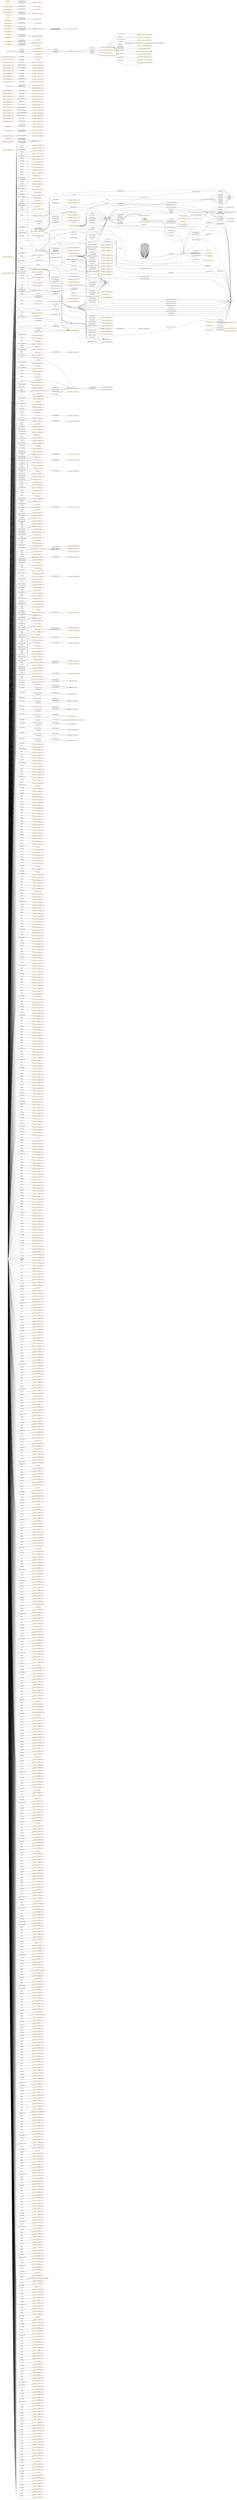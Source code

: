 digraph ar2dtool_diagram { 
rankdir=LR;
size="1501"
node [shape = rectangle, color="orange"]; "geoes:Municipio" "geopolitical:territory" "owl:Thing" "geoes:Estero" "24d4d0e1:180662ffc4d:-7d5a" "geoes:ZonaContigua" "24d4d0e1:180662ffc4d:-7cee" "geoes:Lavajo" "24d4d0e1:180662ffc4d:-7ff8" "24d4d0e1:180662ffc4d:-7c71" "geoes:Morfologia" "24d4d0e1:180662ffc4d:-7e71" "24d4d0e1:180662ffc4d:-7d72" "24d4d0e1:180662ffc4d:-7d17" "geoes:Torrente" "24d4d0e1:180662ffc4d:-7e1f" "24d4d0e1:180662ffc4d:-7e66" "geoes:MasaDeAguaArtificial" "geoes:Estuario" "24d4d0e1:180662ffc4d:-7e6d" "24d4d0e1:180662ffc4d:-7cc4" "24d4d0e1:180662ffc4d:-7ff5" "24d4d0e1:180662ffc4d:-7f13" "geoes:Canyo" "24d4d0e1:180662ffc4d:-7f8a" "geoes:Acuifero" "24d4d0e1:180662ffc4d:-7dce" "24d4d0e1:180662ffc4d:-7faf" "24d4d0e1:180662ffc4d:-7e07" "geoes:Nevero" "geoes:FuenteArtificial" "geoes:Mar" "24d4d0e1:180662ffc4d:-7d0c" "24d4d0e1:180662ffc4d:-7f22" "24d4d0e1:180662ffc4d:-7c62" "24d4d0e1:180662ffc4d:-7ce2" "24d4d0e1:180662ffc4d:-7f99" "24d4d0e1:180662ffc4d:-7e76" "24d4d0e1:180662ffc4d:-7fa0" "geoes:Canal" "24d4d0e1:180662ffc4d:-7dd6" "geoes:Arroyo" "24d4d0e1:180662ffc4d:-7e13" "24d4d0e1:180662ffc4d:-7e63" "geoes:Rio" "24d4d0e1:180662ffc4d:-7fcd" "24d4d0e1:180662ffc4d:-7c95" "24d4d0e1:180662ffc4d:-7f36" "24d4d0e1:180662ffc4d:-7fa9" "geoes:Recinto" "24d4d0e1:180662ffc4d:-7fb8" "geoes:Saladar" "geoes:ZonaEconomicaExclusiva" "24d4d0e1:180662ffc4d:-7d7b" "24d4d0e1:180662ffc4d:-7c5d" "geoes:FenomenoHidrografico" "24d4d0e1:180662ffc4d:-7c46" "24d4d0e1:180662ffc4d:-7dc5" "geoes:CanalAguasContinentales" "geoes:Aluvion" "24d4d0e1:180662ffc4d:-7fac" "24d4d0e1:180662ffc4d:-7e31" "24d4d0e1:180662ffc4d:-7cd6" "geoes:Acequia" "24d4d0e1:180662ffc4d:-7fe9" "24d4d0e1:180662ffc4d:-7f25" "24d4d0e1:180662ffc4d:-7e26" "24d4d0e1:180662ffc4d:-7e69" "24d4d0e1:180662ffc4d:-7e2a" "24d4d0e1:180662ffc4d:-7c4c" "geoes:AltaMar" "geoes:Pozo" "24d4d0e1:180662ffc4d:-7f1e" "geoes:AguasCorrientes" "24d4d0e1:180662ffc4d:-7c35" "geoes:CanalMarino" "geoes:Delta" "geoes:Humedal" "24d4d0e1:180662ffc4d:-7e4b" "24d4d0e1:180662ffc4d:-7d26" "24d4d0e1:180662ffc4d:-7dca" "geoes:Charca" "24d4d0e1:180662ffc4d:-7da4" "24d4d0e1:180662ffc4d:-7ce4" "24d4d0e1:180662ffc4d:-7cfd" "geoes:Tuberia" "24d4d0e1:180662ffc4d:-7fd0" "24d4d0e1:180662ffc4d:-7de7" "geoes:Lago" "geoes:AguasSubterraneas" "geoes:Dren" "24d4d0e1:180662ffc4d:-7e44" "geoes:AguasDulces" "geoes:Captacion" "24d4d0e1:180662ffc4d:-7fc0" "24d4d0e1:180662ffc4d:-7e7c" "geoes:Ibon" "24d4d0e1:180662ffc4d:-7e00" "geoes:Nacimiento" "24d4d0e1:180662ffc4d:-7e5c" "24d4d0e1:180662ffc4d:-7fa3" "24d4d0e1:180662ffc4d:-7db2" "geoes:AguasCosteras" "geoes:Gola" "24d4d0e1:180662ffc4d:-7c53" "24d4d0e1:180662ffc4d:-7f56" "24d4d0e1:180662ffc4d:-7e09" "geoes:Albufera" "geoes:HidronimoPuntual" "24d4d0e1:180662ffc4d:-7d08" "24d4d0e1:180662ffc4d:-7f60" "geoes:AguasQuietas" "24d4d0e1:180662ffc4d:-7c8d" "geoes:ZonaHumeda" "24d4d0e1:180662ffc4d:-7fec" "geoes:AguasMarinas" "geoes:ZonaEncharcable" "24d4d0e1:180662ffc4d:-7cde" "24d4d0e1:180662ffc4d:-7dc1" "24d4d0e1:180662ffc4d:-7e2c" "geoes:Basines" "24d4d0e1:180662ffc4d:-7e1c" "24d4d0e1:180662ffc4d:-7dee" "24d4d0e1:180662ffc4d:-7f8f" "24d4d0e1:180662ffc4d:-7f6d" "geoes:Embalse" "geoes:Marisma" "geoes:Ojo" "geoes:Glaciar" "24d4d0e1:180662ffc4d:-7cf5" "geoes:AguasSuperficiales" "24d4d0e1:180662ffc4d:-7f30" "24d4d0e1:180662ffc4d:-7f1a" "24d4d0e1:180662ffc4d:-7f4e" "geoes:Acuitardo" "geoes:Toma" "24d4d0e1:180662ffc4d:-7d13" "24d4d0e1:180662ffc4d:-7d22" "geoes:Manantial" "24d4d0e1:180662ffc4d:-7ce0" "24d4d0e1:180662ffc4d:-7c40" "geoes:Desembocadura" "24d4d0e1:180662ffc4d:-7e38" "geoes:Cascada" "24d4d0e1:180662ffc4d:-7fbb" "geoes:Rapido" "24d4d0e1:180662ffc4d:-7d56" "geoes:Corriente" "24d4d0e1:180662ffc4d:-7e7f" "geoes:Deposito" "24d4d0e1:180662ffc4d:-7e03" "24d4d0e1:180662ffc4d:-7ca8" "24d4d0e1:180662ffc4d:-7e51" "geoes:AguasCorrientesArtificiales" "geoes:SurgenciaNatural" "geoes:Canalillo" "24d4d0e1:180662ffc4d:-7f79" "geoes:SurgenciaArtificial" "24d4d0e1:180662ffc4d:-7cbe" "24d4d0e1:180662ffc4d:-7cef" "geoes:Bodon" "24d4d0e1:180662ffc4d:-7f95" "geoes:MarTerritorial" "geoes:Confluencia" "24d4d0e1:180662ffc4d:-7d45" "24d4d0e1:180662ffc4d:-7c89" "geoes:CanalAguasMarinas" "24d4d0e1:180662ffc4d:-7de1" "24d4d0e1:180662ffc4d:-7c5a" "24d4d0e1:180662ffc4d:-7f51" "geoes:Distribucion" "24d4d0e1:180662ffc4d:-7c99" "24d4d0e1:180662ffc4d:-7fc7" "geoes:Afluente" "24d4d0e1:180662ffc4d:-7d6f" "24d4d0e1:180662ffc4d:-7d1e" "24d4d0e1:180662ffc4d:-7e57" "geoes:Conducto" "24d4d0e1:180662ffc4d:-7dbb" "24d4d0e1:180662ffc4d:-7d53" "24d4d0e1:180662ffc4d:-7c42" "geoes:AguasCorrientesNaturales" "24d4d0e1:180662ffc4d:-7f40" "geoes:Chortal" "24d4d0e1:180662ffc4d:-7f29" "geoes:Desague" "24d4d0e1:180662ffc4d:-7c3e" "24d4d0e1:180662ffc4d:-7d2d" "24d4d0e1:180662ffc4d:-7d5e" "24d4d0e1:180662ffc4d:-7ce9" "geoes:CorrienteSubterranea" "24d4d0e1:180662ffc4d:-7fe5" "geoes:Sumidero" "24d4d0e1:180662ffc4d:-7e22" "24d4d0e1:180662ffc4d:-7ffb" "24d4d0e1:180662ffc4d:-7d0d" "24d4d0e1:180662ffc4d:-7d96" "24d4d0e1:180662ffc4d:-7e5f" "24d4d0e1:180662ffc4d:-7fdc" "24d4d0e1:180662ffc4d:-7e05" "geoes:Aljibe" "geoes:AguasQuietasNaturales" "geoes:Meandro" "geoes:AguasDeTransicion" "24d4d0e1:180662ffc4d:-7e3f" "geoes:Barranco" "geoes:MasaDeHielo" "24d4d0e1:180662ffc4d:-7cbb" "geoes:Salina" "geoes:AguasSaladas" "geoes:Surgencia" "24d4d0e1:180662ffc4d:-7f92" "24d4d0e1:180662ffc4d:-7f10" "24d4d0e1:180662ffc4d:-7d80" "24d4d0e1:180662ffc4d:-7cc8" "geoes:Ria" "24d4d0e1:180662ffc4d:-7fd4" "24d4d0e1:180662ffc4d:-7c96" "geoes:AguasContinentales" "24d4d0e1:180662ffc4d:-7fb5" "24d4d0e1:180662ffc4d:-7ceb" "geoes:CuencaHidrografica" "geoes:Lucio" "geoes:Laguna" "24d4d0e1:180662ffc4d:-7f72" "geoes:Aguas" "24d4d0e1:180662ffc4d:-7d50" "24d4d0e1:180662ffc4d:-7c66" "24d4d0e1:180662ffc4d:-7f16" "24d4d0e1:180662ffc4d:-7ce6" "24d4d0e1:180662ffc4d:-7ff2" "24d4d0e1:180662ffc4d:-7f9d" "24d4d0e1:180662ffc4d:-7d04" "geoes:LagunaSalada" "geoes:AguasQuietasArtificiales" "24d4d0e1:180662ffc4d:-7dad" "24d4d0e1:180662ffc4d:-7c82" "24d4d0e1:180662ffc4d:-7ccb" "geoes:FuenteArtesana" "24d4d0e1:180662ffc4d:-7f59" "24d4d0e1:180662ffc4d:-7fe2" "24d4d0e1:180662ffc4d:-7f80" "24d4d0e1:180662ffc4d:-7f69" "24d4d0e1:180662ffc4d:-7fd7" "geoes:Rambla" "24d4d0e1:180662ffc4d:-7ca7" "24d4d0e1:180662ffc4d:-7cad" "wgs84_pos:SpatialThing" "time:TimeZone" "time:GeneralDateTimeDescription" "time:DateTimeInterval" "time:TRS" "time:TemporalDuration" "time:Duration" "time:GeneralDurationDescription" "time:ProperInterval" "time:TimePosition" "79c3221a3d85f321a2868e0b5c52336a" "time:TemporalPosition" "time:Interval" "time:TemporalEntity" "time:MonthOfYear" "15d3310164e386d163bc1673b5921e67" "time:TemporalUnit" "time:Instant" "time:DayOfWeek" ; /*classes style*/
	"geoes:top.owl" -> "http://www.w3.org/2006/time" [ label = "owl:imports" ];
	"geoes:top.owl" -> "http://www.w3.org/2003/01/geo/wgs84_pos" [ label = "owl:imports" ];
	"geoes:top.owl" -> "http://vocab.deri.ie/scovo" [ label = "owl:imports" ];
	"geoes:top.owl" -> "http://aims.fao.org/aos/geopolitical.owl" [ label = "owl:imports" ];
	"geoes:AguasContinentales" -> "24d4d0e1:180662ffc4d:-7e69" [ label = "owl:equivalentClass" ];
	"http://www.w3.org/2006/time" -> "http://orcid.org/0000-0002-3884-3420" [ label = "dcterms:creator" ];
	"http://www.w3.org/2006/time" -> "http://www.w3.org/TR/owl-time" [ label = "rdfs:seeAlso" ];
	"http://www.w3.org/2006/time" -> "http://dx.doi.org/10.3233/SW-150187" [ label = "rdfs:seeAlso" ];
	"http://www.w3.org/2006/time" -> "http://www.semantic-web-journal.net/content/time-ontology-extended-non-gregorian-calendar-applications" [ label = "rdfs:seeAlso" ];
	"http://www.w3.org/2006/time" -> "http://www.w3.org/TR/owl-time" [ label = "dcterms:isVersionOf" ];
	"http://www.w3.org/2006/time" -> "http://www.w3.org/2006/time#2016" [ label = "owl:versionIRI" ];
	"http://www.w3.org/2006/time" -> "mailto:panfeng66@gmail.com" [ label = "dcterms:creator" ];
	"http://www.w3.org/2006/time" -> "https://en.wikipedia.org/wiki/Jerry_Hobbs" [ label = "dcterms:creator" ];
	"http://www.w3.org/2006/time" -> "https://orcid.org/0000-0001-8269-8171" [ label = "dcterms:contributor" ];
	"http://www.w3.org/2006/time" -> "mailto:chris.little@metoffice.gov.uk" [ label = "dcterms:contributor" ];
	"http://www.w3.org/2006/time" -> "http://www.w3.org/2006/time#2006" [ label = "owl:priorVersion" ];
	"http://www.w3.org/2006/time" -> "https://creativecommons.org/licenses/by/4.0/" [ label = "dcterms:license" ];
	"time:generalDay" -> "24d4d0e1:180662ffc4d:-7c2a" [ label = "owl:withRestrictions" ];
	"time:generalDay" -> "xsd:string" [ label = "owl:onDatatype" ];
	"time:intervalBefore" -> "time:intervalDisjoint" [ label = "rdfs:subPropertyOf" ];
	"time:intervalBefore" -> "time:before" [ label = "rdfs:subPropertyOf" ];
	"geoes:geopolitica.owl" -> "geoes:top.owl" [ label = "owl:imports" ];
	"time:inDateTime" -> "time:inTemporalPosition" [ label = "rdfs:subPropertyOf" ];
	"geoes:sometido_a_descarga_por" -> "geoes:sometido" [ label = "rdfs:subPropertyOf" ];
	"time:intervalFinishes" -> "time:intervalIn" [ label = "rdfs:subPropertyOf" ];
	"geoes:transportes.owl" -> "geoes:top.owl" [ label = "owl:imports" ];
	"wgs84_pos:location" -> "foaf:based_near" [ label = "rdfs:subPropertyOf" ];
	"geoes:AguasCorrientes" -> "24d4d0e1:180662ffc4d:-7e66" [ label = "owl:equivalentClass" ];
	"time:hasEnd" -> "time:hasTime" [ label = "rdfs:subPropertyOf" ];
	"geoes:Rambla" -> "24d4d0e1:180662ffc4d:-7ca8" [ label = "owl:equivalentClass" ];
	"geoes:transvasa" -> "geoes:conduce" [ label = "rdfs:subPropertyOf" ];
	"geoes:desembocaEn" -> "geoes:desagua_en" [ label = "rdfs:subPropertyOf" ];
	"geoes:Lucio" -> "24d4d0e1:180662ffc4d:-7cf5" [ label = "owl:equivalentClass" ];
	"time:hasDurationDescription" -> "time:hasTemporalDuration" [ label = "rdfs:subPropertyOf" ];
	"geoes:" -> "geoes:hydro.owl" [ label = "owl:imports" ];
	"geoes:" -> "geoes:transportes.owl" [ label = "owl:imports" ];
	"geoes:" -> "geoes:geopolitica.owl" [ label = "owl:imports" ];
	"geoes:Acuifero" -> "24d4d0e1:180662ffc4d:-7e7c" [ label = "owl:equivalentClass" ];
	"geoes:Aguas" -> "24d4d0e1:180662ffc4d:-7e6d" [ label = "owl:equivalentClass" ];
	"geoes:precedeA" -> "geoes:esta_proxima_a" [ label = "rdfs:subPropertyOf" ];
	"time:intervalIn" -> "time:intervalEquals" [ label = "owl:propertyDisjointWith" ];
	"time:inTimePosition" -> "time:inTemporalPosition" [ label = "rdfs:subPropertyOf" ];
	"geoes:Pozo" -> "24d4d0e1:180662ffc4d:-7cad" [ label = "owl:equivalentClass" ];
	"geoes:es_transvasada" -> "geoes:es_conducido_por" [ label = "rdfs:subPropertyOf" ];
	"geoes:distribuye" -> "geoes:conduce" [ label = "rdfs:subPropertyOf" ];
	"geoes:Canal" -> "24d4d0e1:180662ffc4d:-7dc5" [ label = "owl:equivalentClass" ];
	"geoes:transmite" -> "geoes:permite" [ label = "rdfs:subPropertyOf" ];
	"time:generalYear" -> "24d4d0e1:180662ffc4d:-7c28" [ label = "owl:withRestrictions" ];
	"time:generalYear" -> "xsd:string" [ label = "owl:onDatatype" ];
	"time:intervalStarts" -> "time:intervalIn" [ label = "rdfs:subPropertyOf" ];
	"geoes:nombre_alternativo" -> "geoes:nombre" [ label = "rdfs:subPropertyOf" ];
	"time:intervalDuring" -> "time:intervalIn" [ label = "rdfs:subPropertyOf" ];
	"time:ProperInterval" -> "time:Instant" [ label = "owl:disjointWith" ];
	"geoes:AguasQuietas" -> "24d4d0e1:180662ffc4d:-7e22" [ label = "owl:equivalentClass" ];
	"time:seconds" -> "http://www.bipm.org/en/publications/si-brochure/second.html" [ label = "rdfs:seeAlso" ];
	"geoes:se_extrae_para" -> "geoes:alimenta_a" [ label = "rdfs:subPropertyOf" ];
	"geoes:AguasQuietasNaturales" -> "24d4d0e1:180662ffc4d:-7e1c" [ label = "owl:equivalentClass" ];
	"geoes:Idioma_alternativo" -> "geoes:idioma" [ label = "rdfs:subPropertyOf" ];
	"time:generalMonth" -> "24d4d0e1:180662ffc4d:-7c29" [ label = "owl:withRestrictions" ];
	"time:generalMonth" -> "xsd:string" [ label = "owl:onDatatype" ];
	"time:intervalEquals" -> "time:intervalIn" [ label = "owl:propertyDisjointWith" ];
	"geoes:CanalAguasMarinas" -> "24d4d0e1:180662ffc4d:-7dbb" [ label = "owl:equivalentClass" ];
	"geoes:ZonaHumeda" -> "24d4d0e1:180662ffc4d:-7c42" [ label = "owl:equivalentClass" ];
	"geoes:Afluente" -> "24d4d0e1:180662ffc4d:-7e71" [ label = "owl:equivalentClass" ];
	"geoes:Afluente" -> "24d4d0e1:180662ffc4d:-7e76" [ label = "owl:equivalentClass" ];
	"geoes:se_extrae" -> "geoes:es_alimentada_por" [ label = "rdfs:subPropertyOf" ];
	"geoes:AguasCorrientesArtificiales" -> "24d4d0e1:180662ffc4d:-7e5f" [ label = "owl:equivalentClass" ];
	"geoes:AguasCorrientesArtificiales" -> "24d4d0e1:180662ffc4d:-7e63" [ label = "owl:equivalentClass" ];
	"geoes:AguasSuperficiales" -> "24d4d0e1:180662ffc4d:-7e00" [ label = "owl:equivalentClass" ];
	"time:hasDuration" -> "time:hasTemporalDuration" [ label = "rdfs:subPropertyOf" ];
	"geoes:AguasDeTransicion" -> "24d4d0e1:180662ffc4d:-7e31" [ label = "owl:equivalentClass" ];
	"geoes:AguasDeTransicion" -> "24d4d0e1:180662ffc4d:-7e3f" [ label = "owl:equivalentClass" ];
	"time:hasBeginning" -> "time:hasTime" [ label = "rdfs:subPropertyOf" ];
	"geoes:MasaDeAguaArtificial" -> "24d4d0e1:180662ffc4d:-7cc8" [ label = "owl:equivalentClass" ];
	"geoes:Nacimiento" -> "24d4d0e1:180662ffc4d:-7cbe" [ label = "owl:equivalentClass" ];
	"geoes:Dren" -> "24d4d0e1:180662ffc4d:-7d5e" [ label = "owl:equivalentClass" ];
	"geoes:long" -> "geoes:coordenadas" [ label = "rdfs:subPropertyOf" ];
	"geoes:Gola" -> "24d4d0e1:180662ffc4d:-7d1e" [ label = "owl:equivalentClass" ];
	"geoes:CanalAguasContinentales" -> "24d4d0e1:180662ffc4d:-7dc1" [ label = "owl:equivalentClass" ];
	"geoes:AguasQuietasArtificiales" -> "24d4d0e1:180662ffc4d:-7e1f" [ label = "owl:equivalentClass" ];
	"geoes:SurgenciaArtificial" -> "24d4d0e1:180662ffc4d:-7c5a" [ label = "owl:equivalentClass" ];
	"time:TemporalEntity" -> "24d4d0e1:180662ffc4d:-7c2e" [ label = "owl:unionOf" ];
	"geoes:es_distribuida" -> "geoes:es_conducido_por" [ label = "rdfs:subPropertyOf" ];
	"geoes:sigueA" -> "geoes:esta_proxima_a" [ label = "rdfs:subPropertyOf" ];
	"geoes:Surgencia" -> "24d4d0e1:180662ffc4d:-7c5d" [ label = "owl:equivalentClass" ];
	"geoes:es_capturado" -> "geoes:es_conectado_con" [ label = "rdfs:subPropertyOf" ];
	"geoes:Desague" -> "24d4d0e1:180662ffc4d:-7d72" [ label = "owl:equivalentClass" ];
	"geoes:captura" -> "geoes:conecta_con" [ label = "rdfs:subPropertyOf" ];
	"geoes:sometida_a_influencia_de" -> "geoes:sometido" [ label = "rdfs:subPropertyOf" ];
	"NULL" -> "24d4d0e1:180662ffc4d:-7f8e" [ label = "owl:unionOf" ];
	"NULL" -> "24d4d0e1:180662ffc4d:-7d47" [ label = "rdf:rest" ];
	"NULL" -> "24d4d0e1:180662ffc4d:-7c3b" [ label = "owl:intersectionOf" ];
	"NULL" -> "24d4d0e1:180662ffc4d:-7c8b" [ label = "rdf:rest" ];
	"NULL" -> "24d4d0e1:180662ffc4d:-7e9f" [ label = "rdf:rest" ];
	"NULL" -> "24d4d0e1:180662ffc4d:-7dae" [ label = "rdf:rest" ];
	"NULL" -> "24d4d0e1:180662ffc4d:-7e51" [ label = "owl:someValuesFrom" ];
	"NULL" -> "24d4d0e1:180662ffc4d:-7f3f" [ label = "owl:unionOf" ];
	"NULL" -> "24d4d0e1:180662ffc4d:-7d76" [ label = "owl:intersectionOf" ];
	"NULL" -> "24d4d0e1:180662ffc4d:-7ee0" [ label = "rdf:rest" ];
	"NULL" -> "24d4d0e1:180662ffc4d:-7e1d" [ label = "rdf:rest" ];
	"NULL" -> "geoes:Deposito" [ label = "rdf:first" ];
	"NULL" -> "24d4d0e1:180662ffc4d:-7d93" [ label = "rdf:rest" ];
	"NULL" -> "24d4d0e1:180662ffc4d:-7d54" [ label = "rdf:rest" ];
	"NULL" -> "geoes:Ria" [ label = "owl:someValuesFrom" ];
	"NULL" -> "24d4d0e1:180662ffc4d:-7e74" [ label = "owl:intersectionOf" ];
	"NULL" -> "24d4d0e1:180662ffc4d:-7ecf" [ label = "owl:oneOf" ];
	"NULL" -> "geoes:Lago" [ label = "rdf:first" ];
	"NULL" -> "24d4d0e1:180662ffc4d:-7fbe" [ label = "rdf:rest" ];
	"NULL" -> "xsd:gMonth" [ label = "owl:allValuesFrom" ];
	"NULL" -> "geoes:Barranco" [ label = "owl:allValuesFrom" ];
	"NULL" -> "24d4d0e1:180662ffc4d:-7f24" [ label = "owl:unionOf" ];
	"NULL" -> "24d4d0e1:180662ffc4d:-7f21" [ label = "owl:unionOf" ];
	"NULL" -> "24d4d0e1:180662ffc4d:-7cca" [ label = "owl:unionOf" ];
	"NULL" -> "geoes:FuenteArtesana" [ label = "rdf:first" ];
	"NULL" -> "24d4d0e1:180662ffc4d:-7e3b" [ label = "rdf:rest" ];
	"NULL" -> "geoes:ZonaEncharcable" [ label = "rdf:first" ];
	"NULL" -> "24d4d0e1:180662ffc4d:-7fcb" [ label = "rdf:rest" ];
	"NULL" -> "24d4d0e1:180662ffc4d:-7f82" [ label = "rdf:rest" ];
	"NULL" -> "24d4d0e1:180662ffc4d:-7cc3" [ label = "owl:unionOf" ];
	"NULL" -> "24d4d0e1:180662ffc4d:-7ec0" [ label = "owl:oneOf" ];
	"NULL" -> "24d4d0e1:180662ffc4d:-7ef2" [ label = "owl:oneOf" ];
	"NULL" -> "24d4d0e1:180662ffc4d:-7f47" [ label = "rdf:rest" ];
	"NULL" -> "24d4d0e1:180662ffc4d:-7d96" [ label = "owl:someValuesFrom" ];
	"NULL" -> "geoes:Basines" [ label = "rdf:first" ];
	"NULL" -> "24d4d0e1:180662ffc4d:-7cfb" [ label = "rdf:rest" ];
	"NULL" -> "24d4d0e1:180662ffc4d:-7e90" [ label = "owl:oneOf" ];
	"NULL" -> "24d4d0e1:180662ffc4d:-7f54" [ label = "rdf:rest" ];
	"NULL" -> "24d4d0e1:180662ffc4d:-7ff9" [ label = "rdf:rest" ];
	"NULL" -> "24d4d0e1:180662ffc4d:-7e26" [ label = "owl:someValuesFrom" ];
	"NULL" -> "geoes:Canal" [ label = "rdf:first" ];
	"NULL" -> "24d4d0e1:180662ffc4d:-7f61" [ label = "rdf:rest" ];
	"NULL" -> "24d4d0e1:180662ffc4d:-7edd" [ label = "rdf:rest" ];
	"NULL" -> "24d4d0e1:180662ffc4d:-7ccb" [ label = "owl:allValuesFrom" ];
	"NULL" -> "geoes:Manantial" [ label = "rdf:first" ];
	"NULL" -> "time:GeneralDateTimeDescription" [ label = "rdf:first" ];
	"NULL" -> "24d4d0e1:180662ffc4d:-7c77" [ label = "rdf:rest" ];
	"NULL" -> "24d4d0e1:180662ffc4d:-7c25" [ label = "owl:unionOf" ];
	"NULL" -> "24d4d0e1:180662ffc4d:-7eea" [ label = "rdf:rest" ];
	"NULL" -> "24d4d0e1:180662ffc4d:-7eab" [ label = "rdf:rest" ];
	"NULL" -> "24d4d0e1:180662ffc4d:-7e48" [ label = "rdf:rest" ];
	"NULL" -> "time:year" [ label = "owl:onProperty" ];
	"NULL" -> "24d4d0e1:180662ffc4d:-7fb4" [ label = "owl:unionOf" ];
	"NULL" -> "24d4d0e1:180662ffc4d:-7dd1" [ label = "rdf:rest" ];
	"NULL" -> "24d4d0e1:180662ffc4d:-7ce0" [ label = "rdf:first" ];
	"NULL" -> "24d4d0e1:180662ffc4d:-7c84" [ label = "rdf:rest" ];
	"NULL" -> "24d4d0e1:180662ffc4d:-7e98" [ label = "rdf:rest" ];
	"NULL" -> "24d4d0e1:180662ffc4d:-7d6f" [ label = "owl:allValuesFrom" ];
	"NULL" -> "24d4d0e1:180662ffc4d:-7ffa" [ label = "owl:unionOf" ];
	"NULL" -> "geoes:Aguas" [ label = "rdf:first" ];
	"NULL" -> "24d4d0e1:180662ffc4d:-7fa6" [ label = "rdf:rest" ];
	"NULL" -> "geoes:Acuifero" [ label = "owl:allValuesFrom" ];
	"NULL" -> "geoes:Marisma" [ label = "owl:allValuesFrom" ];
	"NULL" -> "geoes:estaEn" [ label = "owl:onProperty" ];
	"NULL" -> "24d4d0e1:180662ffc4d:-7f3c" [ label = "rdf:rest" ];
	"NULL" -> "time:days" [ label = "owl:onProperty" ];
	"NULL" -> "24d4d0e1:180662ffc4d:-7d0b" [ label = "owl:intersectionOf" ];
	"NULL" -> "geoes:Ibon" [ label = "owl:someValuesFrom" ];
	"NULL" -> "24d4d0e1:180662ffc4d:-7f0e" [ label = "rdf:rest" ];
	"NULL" -> "24d4d0e1:180662ffc4d:-7cd2" [ label = "rdf:rest" ];
	"NULL" -> "24d4d0e1:180662ffc4d:-7ee6" [ label = "rdf:rest" ];
	"NULL" -> "geoes:AguasCorrientesNaturales" [ label = "rdf:first" ];
	"NULL" -> "24d4d0e1:180662ffc4d:-7c9e" [ label = "rdf:rest" ];
	"NULL" -> "geoes:CorrienteSubterranea" [ label = "rdf:first" ];
	"NULL" -> "24d4d0e1:180662ffc4d:-7ca0" [ label = "rdf:rest" ];
	"NULL" -> "geoes:evacua_de" [ label = "owl:onProperty" ];
	"NULL" -> "24d4d0e1:180662ffc4d:-7d28" [ label = "rdf:rest" ];
	"NULL" -> "24d4d0e1:180662ffc4d:-7cc4" [ label = "owl:allValuesFrom" ];
	"NULL" -> "24d4d0e1:180662ffc4d:-7c2d" [ label = "rdf:rest" ];
	"NULL" -> "24d4d0e1:180662ffc4d:-7d7f" [ label = "owl:unionOf" ];
	"NULL" -> "24d4d0e1:180662ffc4d:-7cf3" [ label = "owl:intersectionOf" ];
	"NULL" -> "24d4d0e1:180662ffc4d:-7c35" [ label = "owl:allValuesFrom" ];
	"NULL" -> "24d4d0e1:180662ffc4d:-7dcd" [ label = "owl:unionOf" ];
	"NULL" -> "24d4d0e1:180662ffc4d:-7d74" [ label = "rdf:rest" ];
	"NULL" -> "24d4d0e1:180662ffc4d:-7f88" [ label = "rdf:rest" ];
	"NULL" -> "24d4d0e1:180662ffc4d:-7e9c" [ label = "owl:oneOf" ];
	"NULL" -> "24d4d0e1:180662ffc4d:-7e0f" [ label = "rdf:rest" ];
	"NULL" -> "24d4d0e1:180662ffc4d:-7fde" [ label = "rdf:rest" ];
	"NULL" -> "24d4d0e1:180662ffc4d:-7e4e" [ label = "rdf:rest" ];
	"NULL" -> "24d4d0e1:180662ffc4d:-7f49" [ label = "rdf:rest" ];
	"NULL" -> "24d4d0e1:180662ffc4d:-7e0b" [ label = "rdf:rest" ];
	"NULL" -> "geoes:conecta_con" [ label = "owl:onProperty" ];
	"NULL" -> "24d4d0e1:180662ffc4d:-7d3f" [ label = "owl:intersectionOf" ];
	"NULL" -> "24d4d0e1:180662ffc4d:-7d42" [ label = "rdf:rest" ];
	"NULL" -> "24d4d0e1:180662ffc4d:-7e9a" [ label = "rdf:rest" ];
	"NULL" -> "24d4d0e1:180662ffc4d:-7d31" [ label = "owl:intersectionOf" ];
	"NULL" -> "24d4d0e1:180662ffc4d:-7f17" [ label = "rdf:rest" ];
	"NULL" -> "24d4d0e1:180662ffc4d:-7cd5" [ label = "owl:unionOf" ];
	"NULL" -> "geoes:Salina" [ label = "rdf:first" ];
	"NULL" -> "24d4d0e1:180662ffc4d:-7d59" [ label = "owl:unionOf" ];
	"NULL" -> "24d4d0e1:180662ffc4d:-7f67" [ label = "rdf:rest" ];
	"NULL" -> "geoes:AguasCorrientesNaturales" [ label = "owl:someValuesFrom" ];
	"NULL" -> "24d4d0e1:180662ffc4d:-7f74" [ label = "rdf:rest" ];
	"NULL" -> "24d4d0e1:180662ffc4d:-7f68" [ label = "owl:unionOf" ];
	"NULL" -> "24d4d0e1:180662ffc4d:-7fe4" [ label = "owl:unionOf" ];
	"NULL" -> "geoes:Distribucion" [ label = "rdf:first" ];
	"NULL" -> "24d4d0e1:180662ffc4d:-7efd" [ label = "rdf:rest" ];
	"NULL" -> "24d4d0e1:180662ffc4d:-7d9b" [ label = "rdf:rest" ];
	"NULL" -> "24d4d0e1:180662ffc4d:-7cec" [ label = "owl:intersectionOf" ];
	"NULL" -> "24d4d0e1:180662ffc4d:-7f42" [ label = "rdf:rest" ];
	"NULL" -> "24d4d0e1:180662ffc4d:-7ebe" [ label = "rdf:rest" ];
	"NULL" -> "24d4d0e1:180662ffc4d:-7e1e" [ label = "owl:unionOf" ];
	"NULL" -> "24d4d0e1:180662ffc4d:-7d12" [ label = "owl:unionOf" ];
	"NULL" -> "geoes:Embalse" [ label = "owl:someValuesFrom" ];
	"NULL" -> "24d4d0e1:180662ffc4d:-7f03" [ label = "rdf:rest" ];
	"NULL" -> "24d4d0e1:180662ffc4d:-7c97" [ label = "rdf:rest" ];
	"NULL" -> "24d4d0e1:180662ffc4d:-7e18" [ label = "rdf:rest" ];
	"NULL" -> "24d4d0e1:180662ffc4d:-7fe7" [ label = "rdf:rest" ];
	"NULL" -> "24d4d0e1:180662ffc4d:-7c70" [ label = "owl:unionOf" ];
	"NULL" -> "24d4d0e1:180662ffc4d:-7c58" [ label = "rdf:rest" ];
	"NULL" -> "geoes:deposita_en" [ label = "owl:onProperty" ];
	"NULL" -> "24d4d0e1:180662ffc4d:-7f9f" [ label = "owl:unionOf" ];
	"NULL" -> "24d4d0e1:180662ffc4d:-7ecb" [ label = "rdf:rest" ];
	"NULL" -> "geoes:AguasQuietasArtificiales" [ label = "rdf:first" ];
	"NULL" -> "24d4d0e1:180662ffc4d:-7f7d" [ label = "rdf:rest" ];
	"NULL" -> "24d4d0e1:180662ffc4d:-7f58" [ label = "owl:unionOf" ];
	"NULL" -> "geoes:AguasQuietasArtificiales" [ label = "owl:complementOf" ];
	"NULL" -> "24d4d0e1:180662ffc4d:-7d2a" [ label = "rdf:rest" ];
	"NULL" -> "geoes:Acuifero" [ label = "rdf:first" ];
	"NULL" -> "24d4d0e1:180662ffc4d:-7fb9" [ label = "rdf:rest" ];
	"NULL" -> "24d4d0e1:180662ffc4d:-7c89" [ label = "owl:someValuesFrom" ];
	"NULL" -> "24d4d0e1:180662ffc4d:-7ce9" [ label = "rdf:first" ];
	"NULL" -> "24d4d0e1:180662ffc4d:-7d5d" [ label = "owl:intersectionOf" ];
	"NULL" -> "geoes:Manantial" [ label = "owl:allValuesFrom" ];
	"NULL" -> "geoes:Saladar" [ label = "rdf:first" ];
	"NULL" -> "geoes:SurgenciaArtificial" [ label = "rdf:first" ];
	"NULL" -> "24d4d0e1:180662ffc4d:-7c26" [ label = "rdf:rest" ];
	"NULL" -> "24d4d0e1:180662ffc4d:-7e36" [ label = "rdf:rest" ];
	"NULL" -> "24d4d0e1:180662ffc4d:-7cd8" [ label = "rdf:rest" ];
	"NULL" -> "24d4d0e1:180662ffc4d:-7f4f" [ label = "rdf:rest" ];
	"NULL" -> "24d4d0e1:180662ffc4d:-7e86" [ label = "rdf:rest" ];
	"NULL" -> "24d4d0e1:180662ffc4d:-7fc2" [ label = "rdf:rest" ];
	"NULL" -> "24d4d0e1:180662ffc4d:-7c33" [ label = "rdf:rest" ];
	"NULL" -> "24d4d0e1:180662ffc4d:-7e04" [ label = "rdf:rest" ];
	"NULL" -> "24d4d0e1:180662ffc4d:-7c71" [ label = "owl:someValuesFrom" ];
	"NULL" -> "24d4d0e1:180662ffc4d:-7ce5" [ label = "rdf:rest" ];
	"NULL" -> "24d4d0e1:180662ffc4d:-7f5c" [ label = "rdf:rest" ];
	"NULL" -> "24d4d0e1:180662ffc4d:-7e54" [ label = "rdf:rest" ];
	"NULL" -> "24d4d0e1:180662ffc4d:-7d70" [ label = "owl:intersectionOf" ];
	"NULL" -> "24d4d0e1:180662ffc4d:-7e11" [ label = "rdf:rest" ];
	"NULL" -> "24d4d0e1:180662ffc4d:-7ec7" [ label = "rdf:rest" ];
	"NULL" -> "24d4d0e1:180662ffc4d:-7f2a" [ label = "rdf:rest" ];
	"NULL" -> "24d4d0e1:180662ffc4d:-7e7a" [ label = "owl:intersectionOf" ];
	"NULL" -> "24d4d0e1:180662ffc4d:-7e61" [ label = "rdf:rest" ];
	"NULL" -> "24d4d0e1:180662ffc4d:-7c7f" [ label = "rdf:rest" ];
	"NULL" -> "24d4d0e1:180662ffc4d:-7d56" [ label = "owl:someValuesFrom" ];
	"NULL" -> "geoes:es_originado_por" [ label = "owl:onProperty" ];
	"NULL" -> "24d4d0e1:180662ffc4d:-7cc0" [ label = "rdf:rest" ];
	"NULL" -> "24d4d0e1:180662ffc4d:-7ed4" [ label = "rdf:rest" ];
	"NULL" -> "geoes:conduce" [ label = "owl:onProperty" ];
	"NULL" -> "geoes:Morfologia" [ label = "rdf:first" ];
	"NULL" -> "24d4d0e1:180662ffc4d:-7db1" [ label = "owl:unionOf" ];
	"NULL" -> "geoes:Lucio" [ label = "owl:someValuesFrom" ];
	"NULL" -> "24d4d0e1:180662ffc4d:-7ca7" [ label = "rdf:first" ];
	"NULL" -> "24d4d0e1:180662ffc4d:-7d7b" [ label = "owl:someValuesFrom" ];
	"NULL" -> "24d4d0e1:180662ffc4d:-7d09" [ label = "rdf:rest" ];
	"NULL" -> "24d4d0e1:180662ffc4d:-7cfd" [ label = "owl:someValuesFrom" ];
	"NULL" -> "24d4d0e1:180662ffc4d:-7d94" [ label = "rdf:rest" ];
	"NULL" -> "24d4d0e1:180662ffc4d:-7c8c" [ label = "owl:unionOf" ];
	"NULL" -> "24d4d0e1:180662ffc4d:-7dbc" [ label = "rdf:rest" ];
	"NULL" -> "24d4d0e1:180662ffc4d:-7e6e" [ label = "rdf:rest" ];
	"NULL" -> "geoes:AguasMarinas" [ label = "owl:someValuesFrom" ];
	"NULL" -> "24d4d0e1:180662ffc4d:-7c66" [ label = "owl:someValuesFrom" ];
	"NULL" -> "24d4d0e1:180662ffc4d:-7d4f" [ label = "owl:unionOf" ];
	"NULL" -> "geoes:sufre_descarga_de" [ label = "owl:onProperty" ];
	"NULL" -> "24d4d0e1:180662ffc4d:-7d62" [ label = "rdf:rest" ];
	"NULL" -> "24d4d0e1:180662ffc4d:-7ce7" [ label = "owl:intersectionOf" ];
	"NULL" -> "24d4d0e1:180662ffc4d:-7d51" [ label = "owl:intersectionOf" ];
	"NULL" -> "24d4d0e1:180662ffc4d:-7f83" [ label = "rdf:rest" ];
	"NULL" -> "24d4d0e1:180662ffc4d:-7f48" [ label = "rdf:rest" ];
	"NULL" -> "24d4d0e1:180662ffc4d:-7d30" [ label = "rdf:rest" ];
	"NULL" -> "24d4d0e1:180662ffc4d:-7c98" [ label = "owl:unionOf" ];
	"NULL" -> "geoes:discurre_sobre" [ label = "owl:onProperty" ];
	"NULL" -> "24d4d0e1:180662ffc4d:-7f90" [ label = "rdf:rest" ];
	"NULL" -> "24d4d0e1:180662ffc4d:-7f50" [ label = "owl:unionOf" ];
	"NULL" -> "24d4d0e1:180662ffc4d:-7d2c" [ label = "owl:intersectionOf" ];
	"NULL" -> "24d4d0e1:180662ffc4d:-7d02" [ label = "rdf:rest" ];
	"NULL" -> "time:numericDuration" [ label = "owl:onProperty" ];
	"NULL" -> "24d4d0e1:180662ffc4d:-7db8" [ label = "rdf:rest" ];
	"NULL" -> "rdf:nil" [ label = "rdf:rest" ];
	"NULL" -> "24d4d0e1:180662ffc4d:-7d7a" [ label = "owl:unionOf" ];
	"NULL" -> "24d4d0e1:180662ffc4d:-7ede" [ label = "rdf:rest" ];
	"NULL" -> "24d4d0e1:180662ffc4d:-7f62" [ label = "rdf:rest" ];
	"NULL" -> "24d4d0e1:180662ffc4d:-7f23" [ label = "rdf:rest" ];
	"NULL" -> "24d4d0e1:180662ffc4d:-7c2c" [ label = "owl:unionOf" ];
	"NULL" -> "geoes:Conducto" [ label = "rdf:first" ];
	"NULL" -> "24d4d0e1:180662ffc4d:-7dac" [ label = "owl:intersectionOf" ];
	"NULL" -> "24d4d0e1:180662ffc4d:-7d3d" [ label = "rdf:rest" ];
	"NULL" -> "geoes:esta_proxima_a" [ label = "owl:onProperty" ];
	"NULL" -> "24d4d0e1:180662ffc4d:-7eeb" [ label = "rdf:rest" ];
	"NULL" -> "24d4d0e1:180662ffc4d:-7c39" [ label = "rdf:rest" ];
	"NULL" -> "24d4d0e1:180662ffc4d:-7e49" [ label = "rdf:rest" ];
	"NULL" -> "24d4d0e1:180662ffc4d:-7eac" [ label = "rdf:rest" ];
	"NULL" -> "24d4d0e1:180662ffc4d:-7d4a" [ label = "rdf:rest" ];
	"NULL" -> "24d4d0e1:180662ffc4d:-7fd9" [ label = "rdf:rest" ];
	"NULL" -> "geoes:Humedal" [ label = "rdf:first" ];
	"NULL" -> "24d4d0e1:180662ffc4d:-7e06" [ label = "rdf:rest" ];
	"NULL" -> "24d4d0e1:180662ffc4d:-7de0" [ label = "owl:unionOf" ];
	"NULL" -> "24d4d0e1:180662ffc4d:-7c85" [ label = "rdf:rest" ];
	"NULL" -> "24d4d0e1:180662ffc4d:-7eb8" [ label = "owl:oneOf" ];
	"NULL" -> "24d4d0e1:180662ffc4d:-7e99" [ label = "rdf:rest" ];
	"NULL" -> "24d4d0e1:180662ffc4d:-7de6" [ label = "owl:unionOf" ];
	"NULL" -> "24d4d0e1:180662ffc4d:-7fd5" [ label = "rdf:rest" ];
	"NULL" -> "24d4d0e1:180662ffc4d:-7fa8" [ label = "owl:unionOf" ];
	"NULL" -> "24d4d0e1:180662ffc4d:-7de1" [ label = "owl:someValuesFrom" ];
	"NULL" -> "24d4d0e1:180662ffc4d:-7cb9" [ label = "rdf:rest" ];
	"NULL" -> "24d4d0e1:180662ffc4d:-7fa7" [ label = "rdf:rest" ];
	"NULL" -> "time:Duration" [ label = "rdf:first" ];
	"NULL" -> "24d4d0e1:180662ffc4d:-7e67" [ label = "rdf:rest" ];
	"NULL" -> "geoes:AguasDulces" [ label = "owl:complementOf" ];
	"NULL" -> "24d4d0e1:180662ffc4d:-7e24" [ label = "rdf:rest" ];
	"NULL" -> "24d4d0e1:180662ffc4d:-7cc6" [ label = "rdf:rest" ];
	"NULL" -> "geoes:puede_fluir_como" [ label = "owl:onProperty" ];
	"NULL" -> "24d4d0e1:180662ffc4d:-7f3d" [ label = "rdf:rest" ];
	"NULL" -> "24d4d0e1:180662ffc4d:-7c60" [ label = "rdf:rest" ];
	"NULL" -> "24d4d0e1:180662ffc4d:-7d26" [ label = "owl:someValuesFrom" ];
	"NULL" -> "24d4d0e1:180662ffc4d:-7fb0" [ label = "rdf:rest" ];
	"NULL" -> "24d4d0e1:180662ffc4d:-7e12" [ label = "owl:unionOf" ];
	"NULL" -> "24d4d0e1:180662ffc4d:-7f4a" [ label = "rdf:rest" ];
	"NULL" -> "24d4d0e1:180662ffc4d:-7cd3" [ label = "rdf:rest" ];
	"NULL" -> "24d4d0e1:180662ffc4d:-7ee7" [ label = "rdf:rest" ];
	"NULL" -> "24d4d0e1:180662ffc4d:-7d0a" [ label = "owl:unionOf" ];
	"NULL" -> "24d4d0e1:180662ffc4d:-7ef4" [ label = "rdf:rest" ];
	"NULL" -> "24d4d0e1:180662ffc4d:-7e5b" [ label = "owl:unionOf" ];
	"NULL" -> "geoes:Embalse" [ label = "rdf:first" ];
	"NULL" -> "24d4d0e1:180662ffc4d:-7e09" [ label = "owl:allValuesFrom" ];
	"NULL" -> "24d4d0e1:180662ffc4d:-7e37" [ label = "owl:unionOf" ];
	"NULL" -> "24d4d0e1:180662ffc4d:-7fcf" [ label = "owl:unionOf" ];
	"NULL" -> "24d4d0e1:180662ffc4d:-7ea6" [ label = "owl:oneOf" ];
	"NULL" -> "geoes:Acequia" [ label = "rdf:first" ];
	"NULL" -> "24d4d0e1:180662ffc4d:-7ec2" [ label = "rdf:rest" ];
	"NULL" -> "24d4d0e1:180662ffc4d:-7ed8" [ label = "owl:oneOf" ];
	"NULL" -> "geoes:AguasQuietasNaturales" [ label = "rdf:first" ];
	"NULL" -> "24d4d0e1:180662ffc4d:-7e8e" [ label = "rdf:rest" ];
	"NULL" -> "24d4d0e1:180662ffc4d:-7eec" [ label = "owl:oneOf" ];
	"NULL" -> "24d4d0e1:180662ffc4d:-7e4f" [ label = "rdf:rest" ];
	"NULL" -> "24d4d0e1:180662ffc4d:-7fdf" [ label = "rdf:rest" ];
	"NULL" -> "24d4d0e1:180662ffc4d:-7fb7" [ label = "owl:unionOf" ];
	"NULL" -> "24d4d0e1:180662ffc4d:-7d82" [ label = "rdf:rest" ];
	"NULL" -> "24d4d0e1:180662ffc4d:-7f96" [ label = "rdf:rest" ];
	"NULL" -> "24d4d0e1:180662ffc4d:-7daa" [ label = "rdf:rest" ];
	"NULL" -> "24d4d0e1:180662ffc4d:-7e9b" [ label = "rdf:rest" ];
	"NULL" -> "24d4d0e1:180662ffc4d:-7d43" [ label = "rdf:rest" ];
	"NULL" -> "24d4d0e1:180662ffc4d:-7e7e" [ label = "owl:unionOf" ];
	"NULL" -> "time:second" [ label = "owl:onProperty" ];
	"NULL" -> "24d4d0e1:180662ffc4d:-7e30" [ label = "owl:unionOf" ];
	"NULL" -> "24d4d0e1:180662ffc4d:-7fad" [ label = "rdf:rest" ];
	"NULL" -> "geoes:Aluvion" [ label = "owl:someValuesFrom" ];
	"NULL" -> "24d4d0e1:180662ffc4d:-7f18" [ label = "rdf:rest" ];
	"NULL" -> "geoes:se_extrae_para" [ label = "owl:onProperty" ];
	"NULL" -> "geoes:Glaciar" [ label = "owl:complementOf" ];
	"NULL" -> "24d4d0e1:180662ffc4d:-7d95" [ label = "owl:unionOf" ];
	"NULL" -> "24d4d0e1:180662ffc4d:-7d21" [ label = "owl:unionOf" ];
	"NULL" -> "24d4d0e1:180662ffc4d:-7db3" [ label = "owl:intersectionOf" ];
	"NULL" -> "24d4d0e1:180662ffc4d:-7d15" [ label = "rdf:rest" ];
	"NULL" -> "24d4d0e1:180662ffc4d:-7cdd" [ label = "rdf:rest" ];
	"NULL" -> "24d4d0e1:180662ffc4d:-7f75" [ label = "rdf:rest" ];
	"NULL" -> "24d4d0e1:180662ffc4d:-7d8f" [ label = "rdf:rest" ];
	"NULL" -> "24d4d0e1:180662ffc4d:-7f35" [ label = "owl:unionOf" ];
	"NULL" -> "24d4d0e1:180662ffc4d:-7fe1" [ label = "owl:unionOf" ];
	"NULL" -> "geoes:Desembocadura" [ label = "rdf:first" ];
	"NULL" -> "geoes:AguasCorrientesNaturales" [ label = "owl:allValuesFrom" ];
	"NULL" -> "geoes:alimenta_a" [ label = "owl:onProperty" ];
	"NULL" -> "24d4d0e1:180662ffc4d:-7cea" [ label = "rdf:rest" ];
	"NULL" -> "24d4d0e1:180662ffc4d:-7e21" [ label = "owl:unionOf" ];
	"NULL" -> "24d4d0e1:180662ffc4d:-7e62" [ label = "owl:unionOf" ];
	"NULL" -> "24d4d0e1:180662ffc4d:-7f6c" [ label = "owl:unionOf" ];
	"NULL" -> "24d4d0e1:180662ffc4d:-7efe" [ label = "rdf:rest" ];
	"NULL" -> "24d4d0e1:180662ffc4d:-7cc7" [ label = "owl:unionOf" ];
	"NULL" -> "24d4d0e1:180662ffc4d:-7feb" [ label = "owl:unionOf" ];
	"NULL" -> "24d4d0e1:180662ffc4d:-7f43" [ label = "rdf:rest" ];
	"NULL" -> "24d4d0e1:180662ffc4d:-7ebf" [ label = "rdf:rest" ];
	"NULL" -> "geoes:Torrente" [ label = "owl:someValuesFrom" ];
	"NULL" -> "24d4d0e1:180662ffc4d:-7de5" [ label = "rdf:rest" ];
	"NULL" -> "geoes:AltaMar" [ label = "rdf:first" ];
	"NULL" -> "24d4d0e1:180662ffc4d:-7e19" [ label = "rdf:rest" ];
	"NULL" -> "24d4d0e1:180662ffc4d:-7ecc" [ label = "rdf:rest" ];
	"NULL" -> "24d4d0e1:180662ffc4d:-7f7e" [ label = "rdf:rest" ];
	"NULL" -> "24d4d0e1:180662ffc4d:-7f11" [ label = "rdf:rest" ];
	"NULL" -> "24d4d0e1:180662ffc4d:-7f94" [ label = "owl:unionOf" ];
	"NULL" -> "geoes:sometida_a_influencia_de" [ label = "owl:onProperty" ];
	"NULL" -> "time:Interval" [ label = "rdf:first" ];
	"NULL" -> "24d4d0e1:180662ffc4d:-7d97" [ label = "owl:intersectionOf" ];
	"NULL" -> "24d4d0e1:180662ffc4d:-7f5f" [ label = "owl:unionOf" ];
	"NULL" -> "24d4d0e1:180662ffc4d:-7fb6" [ label = "rdf:rest" ];
	"NULL" -> "24d4d0e1:180662ffc4d:-7f8b" [ label = "rdf:rest" ];
	"NULL" -> "geoes:captura" [ label = "owl:onProperty" ];
	"NULL" -> "24d4d0e1:180662ffc4d:-7e87" [ label = "rdf:rest" ];
	"NULL" -> "geoes:Mar" [ label = "rdf:first" ];
	"NULL" -> "geoes:Canyo" [ label = "owl:someValuesFrom" ];
	"NULL" -> "24d4d0e1:180662ffc4d:-7fc3" [ label = "rdf:rest" ];
	"NULL" -> "24d4d0e1:180662ffc4d:-7f5d" [ label = "rdf:rest" ];
	"NULL" -> "24d4d0e1:180662ffc4d:-7e03" [ label = "rdf:first" ];
	"NULL" -> "24d4d0e1:180662ffc4d:-7ce4" [ label = "rdf:first" ];
	"NULL" -> "24d4d0e1:180662ffc4d:-7d80" [ label = "owl:allValuesFrom" ];
	"NULL" -> "24d4d0e1:180662ffc4d:-7c80" [ label = "rdf:rest" ];
	"NULL" -> "geoes:Nacimiento" [ label = "owl:allValuesFrom" ];
	"NULL" -> "24d4d0e1:180662ffc4d:-7e55" [ label = "rdf:rest" ];
	"NULL" -> "24d4d0e1:180662ffc4d:-7d66" [ label = "owl:intersectionOf" ];
	"NULL" -> "24d4d0e1:180662ffc4d:-7f6a" [ label = "rdf:rest" ];
	"NULL" -> "geoes:ZonaContigua" [ label = "rdf:first" ];
	"NULL" -> "geoes:comunica_con" [ label = "owl:onProperty" ];
	"NULL" -> "24d4d0e1:180662ffc4d:-7ec8" [ label = "rdf:rest" ];
	"NULL" -> "24d4d0e1:180662ffc4d:-7f2b" [ label = "rdf:rest" ];
	"NULL" -> "geoes:SurgenciaArtificial" [ label = "owl:complementOf" ];
	"NULL" -> "geoes:AguasSaladas" [ label = "owl:someValuesFrom" ];
	"NULL" -> "geoes:FuenteArtificial" [ label = "owl:someValuesFrom" ];
	"NULL" -> "24d4d0e1:180662ffc4d:-7cc1" [ label = "rdf:rest" ];
	"NULL" -> "24d4d0e1:180662ffc4d:-7ed5" [ label = "rdf:rest" ];
	"NULL" -> "24d4d0e1:180662ffc4d:-7d13" [ label = "owl:allValuesFrom" ];
	"NULL" -> "geoes:Gola" [ label = "owl:someValuesFrom" ];
	"NULL" -> "24d4d0e1:180662ffc4d:-7e56" [ label = "owl:unionOf" ];
	"NULL" -> "24d4d0e1:180662ffc4d:-7ea3" [ label = "rdf:rest" ];
	"NULL" -> "24d4d0e1:180662ffc4d:-7e3d" [ label = "owl:intersectionOf" ];
	"NULL" -> "24d4d0e1:180662ffc4d:-7dfc" [ label = "rdf:rest" ];
	"NULL" -> "24d4d0e1:180662ffc4d:-7d45" [ label = "owl:allValuesFrom" ];
	"NULL" -> "24d4d0e1:180662ffc4d:-7c5b" [ label = "rdf:rest" ];
	"NULL" -> "geoes:Recinto" [ label = "rdf:first" ];
	"NULL" -> "24d4d0e1:180662ffc4d:-7c45" [ label = "owl:unionOf" ];
	"NULL" -> "24d4d0e1:180662ffc4d:-7eb0" [ label = "rdf:rest" ];
	"NULL" -> "geoes:HidronimoPuntual" [ label = "rdf:first" ];
	"NULL" -> "time:Instant" [ label = "rdf:first" ];
	"NULL" -> "24d4d0e1:180662ffc4d:-7d24" [ label = "rdf:rest" ];
	"NULL" -> "24d4d0e1:180662ffc4d:-7d84" [ label = "owl:intersectionOf" ];
	"NULL" -> "geoes:Lucio" [ label = "owl:complementOf" ];
	"NULL" -> "24d4d0e1:180662ffc4d:-7f38" [ label = "rdf:rest" ];
	"NULL" -> "geoes:AguasSuperficiales" [ label = "owl:someValuesFrom" ];
	"NULL" -> "geoes:Ojo" [ label = "rdf:first" ];
	"NULL" -> "24d4d0e1:180662ffc4d:-7f84" [ label = "rdf:rest" ];
	"NULL" -> "geoes:inunda" [ label = "owl:onProperty" ];
	"NULL" -> "24d4d0e1:180662ffc4d:-7fda" [ label = "rdf:rest" ];
	"NULL" -> "geoes:AguasMarinas" [ label = "rdf:first" ];
	"NULL" -> "24d4d0e1:180662ffc4d:-7f06" [ label = "rdf:rest" ];
	"NULL" -> "geoes:es_inundada_por" [ label = "owl:onProperty" ];
	"NULL" -> "geoes:desembocaEn" [ label = "owl:onProperty" ];
	"NULL" -> "geoes:precedeA" [ label = "owl:onProperty" ];
	"NULL" -> "24d4d0e1:180662ffc4d:-7ced" [ label = "owl:unionOf" ];
	"NULL" -> "24d4d0e1:180662ffc4d:-7edf" [ label = "rdf:rest" ];
	"NULL" -> "24d4d0e1:180662ffc4d:-7f63" [ label = "rdf:rest" ];
	"NULL" -> "24d4d0e1:180662ffc4d:-7d10" [ label = "rdf:rest" ];
	"NULL" -> "24d4d0e1:180662ffc4d:-7dba" [ label = "owl:intersectionOf" ];
	"NULL" -> "geoes:AguasCorrientesArtificiales" [ label = "owl:someValuesFrom" ];
	"NULL" -> "geoes:AguasCorrientesArtificiales" [ label = "rdf:first" ];
	"NULL" -> "xsd:gDay" [ label = "owl:allValuesFrom" ];
	"NULL" -> "24d4d0e1:180662ffc4d:-7e39" [ label = "rdf:rest" ];
	"NULL" -> "24d4d0e1:180662ffc4d:-7dee" [ label = "owl:someValuesFrom" ];
	"NULL" -> "24d4d0e1:180662ffc4d:-7f70" [ label = "rdf:rest" ];
	"NULL" -> "24d4d0e1:180662ffc4d:-7f9e" [ label = "rdf:rest" ];
	"NULL" -> "24d4d0e1:180662ffc4d:-7f31" [ label = "rdf:rest" ];
	"NULL" -> "24d4d0e1:180662ffc4d:-7e6c" [ label = "owl:unionOf" ];
	"NULL" -> "24d4d0e1:180662ffc4d:-7fe8" [ label = "owl:unionOf" ];
	"NULL" -> "24d4d0e1:180662ffc4d:-7dd3" [ label = "rdf:rest" ];
	"NULL" -> "time:hour" [ label = "owl:onProperty" ];
	"NULL" -> "24d4d0e1:180662ffc4d:-7c86" [ label = "rdf:rest" ];
	"NULL" -> "geoes:es_comunicada_por" [ label = "owl:onProperty" ];
	"NULL" -> "24d4d0e1:180662ffc4d:-7e65" [ label = "owl:unionOf" ];
	"NULL" -> "24d4d0e1:180662ffc4d:-7eba" [ label = "rdf:rest" ];
	"NULL" -> "24d4d0e1:180662ffc4d:-7d16" [ label = "owl:unionOf" ];
	"NULL" -> "time:week" [ label = "owl:onProperty" ];
	"NULL" -> "24d4d0e1:180662ffc4d:-7e4b" [ label = "owl:allValuesFrom" ];
	"NULL" -> "24d4d0e1:180662ffc4d:-7da1" [ label = "rdf:rest" ];
	"NULL" -> "24d4d0e1:180662ffc4d:-7fe3" [ label = "rdf:rest" ];
	"NULL" -> "24d4d0e1:180662ffc4d:-7fa4" [ label = "rdf:rest" ];
	"NULL" -> "geoes:AguasContinentales" [ label = "rdf:first" ];
	"NULL" -> "geoes:Lucio" [ label = "rdf:first" ];
	"NULL" -> "24d4d0e1:180662ffc4d:-7ded" [ label = "owl:unionOf" ];
	"NULL" -> "geoes:Canyo" [ label = "rdf:first" ];
	"NULL" -> "geoes:Nacimiento" [ label = "rdf:first" ];
	"NULL" -> "24d4d0e1:180662ffc4d:-7f3e" [ label = "rdf:rest" ];
	"NULL" -> "geoes:es_afluente_de" [ label = "owl:onProperty" ];
	"NULL" -> "24d4d0e1:180662ffc4d:-7ff0" [ label = "rdf:rest" ];
	"NULL" -> "24d4d0e1:180662ffc4d:-7fb1" [ label = "rdf:rest" ];
	"NULL" -> "time:nominalPosition" [ label = "owl:onProperty" ];
	"NULL" -> "geoes:permite" [ label = "owl:onProperty" ];
	"NULL" -> "24d4d0e1:180662ffc4d:-7e32" [ label = "rdf:rest" ];
	"NULL" -> "24d4d0e1:180662ffc4d:-7cd4" [ label = "rdf:rest" ];
	"NULL" -> "24d4d0e1:180662ffc4d:-7ee8" [ label = "rdf:rest" ];
	"NULL" -> "24d4d0e1:180662ffc4d:-7f4b" [ label = "rdf:rest" ];
	"NULL" -> "24d4d0e1:180662ffc4d:-7f0c" [ label = "rdf:rest" ];
	"NULL" -> "24d4d0e1:180662ffc4d:-7e82" [ label = "rdf:rest" ];
	"NULL" -> "time:dayOfYear" [ label = "owl:onProperty" ];
	"NULL" -> "geoes:Charca" [ label = "owl:allValuesFrom" ];
	"NULL" -> "24d4d0e1:180662ffc4d:-7ce1" [ label = "rdf:rest" ];
	"NULL" -> "24d4d0e1:180662ffc4d:-7f9c" [ label = "owl:unionOf" ];
	"NULL" -> "24d4d0e1:180662ffc4d:-7ef5" [ label = "rdf:rest" ];
	"NULL" -> "geoes:CanalAguasContinentales" [ label = "owl:someValuesFrom" ];
	"NULL" -> "24d4d0e1:180662ffc4d:-7ca2" [ label = "rdf:rest" ];
	"NULL" -> "24d4d0e1:180662ffc4d:-7eb6" [ label = "rdf:rest" ];
	"NULL" -> "24d4d0e1:180662ffc4d:-7d69" [ label = "rdf:rest" ];
	"NULL" -> "24d4d0e1:180662ffc4d:-7cfc" [ label = "owl:unionOf" ];
	"NULL" -> "24d4d0e1:180662ffc4d:-7cbc" [ label = "owl:intersectionOf" ];
	"NULL" -> "24d4d0e1:180662ffc4d:-7c6e" [ label = "rdf:rest" ];
	"NULL" -> "geoes:Rambla" [ label = "owl:someValuesFrom" ];
	"NULL" -> "24d4d0e1:180662ffc4d:-7c2f" [ label = "rdf:rest" ];
	"NULL" -> "24d4d0e1:180662ffc4d:-7ec3" [ label = "rdf:rest" ];
	"NULL" -> "24d4d0e1:180662ffc4d:-7e5d" [ label = "owl:intersectionOf" ];
	"NULL" -> "geoes:se_extrae" [ label = "owl:onProperty" ];
	"NULL" -> "24d4d0e1:180662ffc4d:-7e8f" [ label = "rdf:rest" ];
	"NULL" -> "geoes:actua_de_emisario_de" [ label = "owl:onProperty" ];
	"NULL" -> "geoes:Captacion" [ label = "owl:allValuesFrom" ];
	"NULL" -> "24d4d0e1:180662ffc4d:-7e0d" [ label = "rdf:rest" ];
	"NULL" -> "24d4d0e1:180662ffc4d:-7dea" [ label = "rdf:rest" ];
	"NULL" -> "24d4d0e1:180662ffc4d:-7f97" [ label = "rdf:rest" ];
	"NULL" -> "24d4d0e1:180662ffc4d:-7f78" [ label = "owl:unionOf" ];
	"NULL" -> "24d4d0e1:180662ffc4d:-7ff7" [ label = "owl:unionOf" ];
	"NULL" -> "24d4d0e1:180662ffc4d:-7fed" [ label = "rdf:rest" ];
	"NULL" -> "geoes:Manantial" [ label = "owl:complementOf" ];
	"NULL" -> "time:minutes" [ label = "owl:onProperty" ];
	"NULL" -> "24d4d0e1:180662ffc4d:-7e1a" [ label = "rdf:rest" ];
	"NULL" -> "24d4d0e1:180662ffc4d:-7de7" [ label = "owl:allValuesFrom" ];
	"NULL" -> "geoes:distribuye" [ label = "owl:onProperty" ];
	"NULL" -> "24d4d0e1:180662ffc4d:-7e6a" [ label = "rdf:rest" ];
	"NULL" -> "24d4d0e1:180662ffc4d:-7e70" [ label = "owl:intersectionOf" ];
	"NULL" -> "geoes:es_transvasada" [ label = "owl:onProperty" ];
	"NULL" -> "24d4d0e1:180662ffc4d:-7f76" [ label = "rdf:rest" ];
	"NULL" -> "geoes:Mar" [ label = "owl:someValuesFrom" ];
	"NULL" -> "24d4d0e1:180662ffc4d:-7f71" [ label = "owl:unionOf" ];
	"NULL" -> "24d4d0e1:180662ffc4d:-7f37" [ label = "rdf:rest" ];
	"NULL" -> "time:numericPosition" [ label = "owl:onProperty" ];
	"NULL" -> "24d4d0e1:180662ffc4d:-7c99" [ label = "owl:allValuesFrom" ];
	"NULL" -> "24d4d0e1:180662ffc4d:-7fab" [ label = "owl:unionOf" ];
	"NULL" -> "geoes:Ibon" [ label = "owl:complementOf" ];
	"NULL" -> "24d4d0e1:180662ffc4d:-7eff" [ label = "rdf:rest" ];
	"NULL" -> "24d4d0e1:180662ffc4d:-7eb4" [ label = "owl:oneOf" ];
	"NULL" -> "24d4d0e1:180662ffc4d:-7f44" [ label = "rdf:rest" ];
	"NULL" -> "24d4d0e1:180662ffc4d:-7dc0" [ label = "owl:intersectionOf" ];
	"NULL" -> "24d4d0e1:180662ffc4d:-7d1f" [ label = "rdf:rest" ];
	"NULL" -> "24d4d0e1:180662ffc4d:-7c8d" [ label = "owl:allValuesFrom" ];
	"NULL" -> "geoes:Toma" [ label = "rdf:first" ];
	"NULL" -> "geoes:AguasDeTransicion" [ label = "rdf:first" ];
	"NULL" -> "24d4d0e1:180662ffc4d:-7ecd" [ label = "rdf:rest" ];
	"NULL" -> "24d4d0e1:180662ffc4d:-7d6b" [ label = "rdf:rest" ];
	"NULL" -> "24d4d0e1:180662ffc4d:-7cee" [ label = "rdf:first" ];
	"NULL" -> "geoes:Chortal" [ label = "rdf:first" ];
	"NULL" -> "geoes:Estuario" [ label = "rdf:first" ];
	"NULL" -> "24d4d0e1:180662ffc4d:-7ff6" [ label = "rdf:rest" ];
	"NULL" -> "24d4d0e1:180662ffc4d:-7d9d" [ label = "owl:intersectionOf" ];
	"NULL" -> "24d4d0e1:180662ffc4d:-7eda" [ label = "rdf:rest" ];
	"NULL" -> "24d4d0e1:180662ffc4d:-7f8c" [ label = "rdf:rest" ];
	"NULL" -> "24d4d0e1:180662ffc4d:-7fc8" [ label = "rdf:rest" ];
	"NULL" -> "time:hasTRS" [ label = "owl:onProperty" ];
	"NULL" -> "24d4d0e1:180662ffc4d:-7c3d" [ label = "owl:unionOf" ];
	"NULL" -> "geoes:Ibon" [ label = "rdf:first" ];
	"NULL" -> "24d4d0e1:180662ffc4d:-7e8c" [ label = "owl:oneOf" ];
	"NULL" -> "24d4d0e1:180662ffc4d:-7e08" [ label = "owl:intersectionOf" ];
	"NULL" -> "24d4d0e1:180662ffc4d:-7e88" [ label = "rdf:rest" ];
	"NULL" -> "24d4d0e1:180662ffc4d:-7c65" [ label = "owl:unionOf" ];
	"NULL" -> "24d4d0e1:180662ffc4d:-7fc4" [ label = "rdf:rest" ];
	"NULL" -> "24d4d0e1:180662ffc4d:-7e5c" [ label = "owl:allValuesFrom" ];
	"NULL" -> "24d4d0e1:180662ffc4d:-7f5e" [ label = "rdf:rest" ];
	"NULL" -> "geoes:AguasMarinas" [ label = "owl:allValuesFrom" ];
	"NULL" -> "24d4d0e1:180662ffc4d:-7dff" [ label = "owl:unionOf" ];
	"NULL" -> "24d4d0e1:180662ffc4d:-7e95" [ label = "rdf:rest" ];
	"NULL" -> "24d4d0e1:180662ffc4d:-7ec9" [ label = "owl:oneOf" ];
	"NULL" -> "24d4d0e1:180662ffc4d:-7fd1" [ label = "rdf:rest" ];
	"NULL" -> "24d4d0e1:180662ffc4d:-7e13" [ label = "owl:someValuesFrom" ];
	"NULL" -> "24d4d0e1:180662ffc4d:-7f6b" [ label = "rdf:rest" ];
	"NULL" -> "time:timeZone" [ label = "owl:onProperty" ];
	"NULL" -> "24d4d0e1:180662ffc4d:-7f2c" [ label = "rdf:rest" ];
	"NULL" -> "24d4d0e1:180662ffc4d:-7c95" [ label = "rdf:first" ];
	"NULL" -> "geoes:SurgenciaNatural" [ label = "rdf:first" ];
	"NULL" -> "24d4d0e1:180662ffc4d:-7e20" [ label = "rdf:rest" ];
	"NULL" -> "24d4d0e1:180662ffc4d:-7cc2" [ label = "rdf:rest" ];
	"NULL" -> "24d4d0e1:180662ffc4d:-7ed6" [ label = "rdf:rest" ];
	"NULL" -> "time:unitType" [ label = "owl:onProperty" ];
	"NULL" -> "24d4d0e1:180662ffc4d:-7d89" [ label = "rdf:rest" ];
	"NULL" -> "24d4d0e1:180662ffc4d:-7c8e" [ label = "rdf:rest" ];
	"NULL" -> "24d4d0e1:180662ffc4d:-7fae" [ label = "owl:unionOf" ];
	"NULL" -> "24d4d0e1:180662ffc4d:-7ea8" [ label = "rdf:rest" ];
	"NULL" -> "24d4d0e1:180662ffc4d:-7ee3" [ label = "rdf:rest" ];
	"NULL" -> "24d4d0e1:180662ffc4d:-7d44" [ label = "owl:unionOf" ];
	"NULL" -> "24d4d0e1:180662ffc4d:-7ef9" [ label = "owl:oneOf" ];
	"NULL" -> "24d4d0e1:180662ffc4d:-7dfd" [ label = "rdf:rest" ];
	"NULL" -> "24d4d0e1:180662ffc4d:-7ea4" [ label = "rdf:rest" ];
	"NULL" -> "24d4d0e1:180662ffc4d:-7c4b" [ label = "owl:unionOf" ];
	"NULL" -> "24d4d0e1:180662ffc4d:-7f04" [ label = "owl:oneOf" ];
	"NULL" -> "24d4d0e1:180662ffc4d:-7dbe" [ label = "rdf:rest" ];
	"NULL" -> "24d4d0e1:180662ffc4d:-7e93" [ label = "owl:oneOf" ];
	"NULL" -> "geoes:Aluvion" [ label = "rdf:first" ];
	"NULL" -> "geoes:FuenteArtificial" [ label = "rdf:first" ];
	"NULL" -> "geoes:Desembocadura" [ label = "owl:someValuesFrom" ];
	"NULL" -> "geoes:tiene_afluente" [ label = "owl:onProperty" ];
	"NULL" -> "geoes:consta_de" [ label = "owl:onProperty" ];
	"NULL" -> "24d4d0e1:180662ffc4d:-7ef0" [ label = "rdf:rest" ];
	"NULL" -> "24d4d0e1:180662ffc4d:-7c81" [ label = "owl:unionOf" ];
	"NULL" -> "24d4d0e1:180662ffc4d:-7e2d" [ label = "rdf:rest" ];
	"NULL" -> "24d4d0e1:180662ffc4d:-7eb1" [ label = "rdf:rest" ];
	"NULL" -> "geoes:Sumidero" [ label = "owl:someValuesFrom" ];
	"NULL" -> "24d4d0e1:180662ffc4d:-7d64" [ label = "rdf:rest" ];
	"NULL" -> "24d4d0e1:180662ffc4d:-7d48" [ label = "owl:intersectionOf" ];
	"NULL" -> "24d4d0e1:180662ffc4d:-7d04" [ label = "owl:someValuesFrom" ];
	"NULL" -> "geoes:Acuitardo" [ label = "rdf:first" ];
	"NULL" -> "24d4d0e1:180662ffc4d:-7e7d" [ label = "rdf:rest" ];
	"NULL" -> "24d4d0e1:180662ffc4d:-7dc4" [ label = "owl:unionOf" ];
	"NULL" -> "24d4d0e1:180662ffc4d:-7fce" [ label = "rdf:rest" ];
	"NULL" -> "geoes:sigueA" [ label = "owl:onProperty" ];
	"NULL" -> "24d4d0e1:180662ffc4d:-7f39" [ label = "rdf:rest" ];
	"NULL" -> "geoes:AguasDulces" [ label = "rdf:first" ];
	"NULL" -> "24d4d0e1:180662ffc4d:-7c82" [ label = "owl:allValuesFrom" ];
	"NULL" -> "24d4d0e1:180662ffc4d:-7f85" [ label = "rdf:rest" ];
	"NULL" -> "geoes:sometido_a_descarga_por" [ label = "owl:onProperty" ];
	"NULL" -> "24d4d0e1:180662ffc4d:-7cbb" [ label = "owl:allValuesFrom" ];
	"NULL" -> "geoes:MasaDeHielo" [ label = "owl:complementOf" ];
	"NULL" -> "time:months" [ label = "owl:onProperty" ];
	"NULL" -> "24d4d0e1:180662ffc4d:-7f07" [ label = "rdf:rest" ];
	"NULL" -> "geoes:transmite" [ label = "owl:onProperty" ];
	"NULL" -> "24d4d0e1:180662ffc4d:-7f57" [ label = "rdf:rest" ];
	"NULL" -> "geoes:Delta" [ label = "rdf:first" ];
	"NULL" -> "24d4d0e1:180662ffc4d:-7d17" [ label = "owl:allValuesFrom" ];
	"NULL" -> "geoes:parte_de" [ label = "owl:onProperty" ];
	"NULL" -> "24d4d0e1:180662ffc4d:-7f1d" [ label = "owl:unionOf" ];
	"NULL" -> "24d4d0e1:180662ffc4d:-7d3a" [ label = "owl:intersectionOf" ];
	"NULL" -> "24d4d0e1:180662ffc4d:-7f64" [ label = "rdf:rest" ];
	"NULL" -> "24d4d0e1:180662ffc4d:-7d25" [ label = "owl:unionOf" ];
	"NULL" -> "24d4d0e1:180662ffc4d:-7d7e" [ label = "rdf:rest" ];
	"NULL" -> "24d4d0e1:180662ffc4d:-7d11" [ label = "rdf:rest" ];
	"NULL" -> "24d4d0e1:180662ffc4d:-7dc7" [ label = "rdf:rest" ];
	"NULL" -> "24d4d0e1:180662ffc4d:-7ead" [ label = "owl:oneOf" ];
	"NULL" -> "time:hours" [ label = "owl:onProperty" ];
	"NULL" -> "geoes:Captacion" [ label = "rdf:first" ];
	"NULL" -> "24d4d0e1:180662ffc4d:-7f32" [ label = "rdf:rest" ];
	"NULL" -> "24d4d0e1:180662ffc4d:-7d4c" [ label = "rdf:rest" ];
	"NULL" -> "24d4d0e1:180662ffc4d:-7dd4" [ label = "rdf:rest" ];
	"NULL" -> "24d4d0e1:180662ffc4d:-7c87" [ label = "rdf:rest" ];
	"NULL" -> "24d4d0e1:180662ffc4d:-7e25" [ label = "owl:unionOf" ];
	"NULL" -> "24d4d0e1:180662ffc4d:-7cab" [ label = "owl:intersectionOf" ];
	"NULL" -> "geoes:Arroyo" [ label = "rdf:first" ];
	"NULL" -> "24d4d0e1:180662ffc4d:-7fba" [ label = "owl:unionOf" ];
	"NULL" -> "24d4d0e1:180662ffc4d:-7ebb" [ label = "rdf:rest" ];
	"NULL" -> "24d4d0e1:180662ffc4d:-7d08" [ label = "rdf:first" ];
	"NULL" -> "24d4d0e1:180662ffc4d:-7dd6" [ label = "owl:someValuesFrom" ];
	"NULL" -> "24d4d0e1:180662ffc4d:-7f00" [ label = "rdf:rest" ];
	"NULL" -> "time:weeks" [ label = "owl:onProperty" ];
	"NULL" -> "24d4d0e1:180662ffc4d:-7da2" [ label = "rdf:rest" ];
	"NULL" -> "24d4d0e1:180662ffc4d:-7c53" [ label = "owl:someValuesFrom" ];
	"NULL" -> "geoes:AguasSubterraneas" [ label = "rdf:first" ];
	"NULL" -> "24d4d0e1:180662ffc4d:-7c90" [ label = "rdf:rest" ];
	"NULL" -> "geoes:es_distribuida" [ label = "owl:onProperty" ];
	"NULL" -> "24d4d0e1:180662ffc4d:-7fa5" [ label = "rdf:rest" ];
	"NULL" -> "24d4d0e1:180662ffc4d:-7e96" [ label = "owl:oneOf" ];
	"NULL" -> "geoes:Marisma" [ label = "rdf:first" ];
	"NULL" -> "24d4d0e1:180662ffc4d:-7f7a" [ label = "rdf:rest" ];
	"NULL" -> "24d4d0e1:180662ffc4d:-7d0c" [ label = "rdf:first" ];
	"NULL" -> "24d4d0e1:180662ffc4d:-7fb2" [ label = "rdf:rest" ];
	"NULL" -> "geoes:Barranco" [ label = "owl:someValuesFrom" ];
	"NULL" -> "24d4d0e1:180662ffc4d:-7e50" [ label = "owl:unionOf" ];
	"NULL" -> "geoes:AguasDulces" [ label = "owl:someValuesFrom" ];
	"NULL" -> "24d4d0e1:180662ffc4d:-7ee9" [ label = "rdf:rest" ];
	"NULL" -> "24d4d0e1:180662ffc4d:-7f4c" [ label = "rdf:rest" ];
	"NULL" -> "geoes:AguasSubterraneas" [ label = "owl:allValuesFrom" ];
	"NULL" -> "24d4d0e1:180662ffc4d:-7f0d" [ label = "rdf:rest" ];
	"NULL" -> "24d4d0e1:180662ffc4d:-7e83" [ label = "rdf:rest" ];
	"NULL" -> "24d4d0e1:180662ffc4d:-7c30" [ label = "rdf:rest" ];
	"NULL" -> "xsd:decimal" [ label = "owl:allValuesFrom" ];
	"NULL" -> "time:GeneralDurationDescription" [ label = "rdf:first" ];
	"NULL" -> "24d4d0e1:180662ffc4d:-7ef6" [ label = "rdf:rest" ];
	"NULL" -> "geoes:descarga_en" [ label = "owl:onProperty" ];
	"NULL" -> "24d4d0e1:180662ffc4d:-7eb7" [ label = "rdf:rest" ];
	"NULL" -> "geoes:ZonaEconomicaExclusiva" [ label = "rdf:first" ];
	"NULL" -> "geoes:es_alimentada_por" [ label = "owl:onProperty" ];
	"NULL" -> "24d4d0e1:180662ffc4d:-7c6f" [ label = "rdf:rest" ];
	"NULL" -> "24d4d0e1:180662ffc4d:-7ca4" [ label = "owl:intersectionOf" ];
	"NULL" -> "geoes:almacena" [ label = "owl:onProperty" ];
	"NULL" -> "geoes:AguasSuperficiales" [ label = "owl:allValuesFrom" ];
	"NULL" -> "24d4d0e1:180662ffc4d:-7ec4" [ label = "rdf:rest" ];
	"NULL" -> "24d4d0e1:180662ffc4d:-7ee1" [ label = "owl:oneOf" ];
	"NULL" -> "24d4d0e1:180662ffc4d:-7da3" [ label = "owl:intersectionOf" ];
	"NULL" -> "24d4d0e1:180662ffc4d:-7d38" [ label = "rdf:rest" ];
	"NULL" -> "24d4d0e1:180662ffc4d:-7ed1" [ label = "rdf:rest" ];
	"NULL" -> "geoes:Rio" [ label = "owl:someValuesFrom" ];
	"NULL" -> "geoes:Nevero" [ label = "rdf:first" ];
	"NULL" -> "24d4d0e1:180662ffc4d:-7e0e" [ label = "rdf:rest" ];
	"NULL" -> "24d4d0e1:180662ffc4d:-7ff1" [ label = "owl:unionOf" ];
	"NULL" -> "24d4d0e1:180662ffc4d:-7c6a" [ label = "owl:intersectionOf" ];
	"NULL" -> "24d4d0e1:180662ffc4d:-7d35" [ label = "owl:intersectionOf" ];
	"NULL" -> "geoes:AguasSaladas" [ label = "owl:complementOf" ];
	"NULL" -> "24d4d0e1:180662ffc4d:-7c40" [ label = "rdf:first" ];
	"NULL" -> "24d4d0e1:180662ffc4d:-7c4a" [ label = "rdf:rest" ];
	"NULL" -> "24d4d0e1:180662ffc4d:-7fee" [ label = "rdf:rest" ];
	"NULL" -> "geoes:Rambla" [ label = "rdf:first" ];
	"NULL" -> "geoes:desagua_en" [ label = "owl:onProperty" ];
	"NULL" -> "24d4d0e1:180662ffc4d:-7d91" [ label = "rdf:rest" ];
	"NULL" -> "xsd:gYear" [ label = "owl:allValuesFrom" ];
	"NULL" -> "geoes:CanalAguasContinentales" [ label = "rdf:first" ];
	"NULL" -> "24d4d0e1:180662ffc4d:-7e6b" [ label = "rdf:rest" ];
	"NULL" -> "geoes:MasaDeHielo" [ label = "owl:someValuesFrom" ];
	"NULL" -> "24d4d0e1:180662ffc4d:-7fbc" [ label = "rdf:rest" ];
	"NULL" -> "24d4d0e1:180662ffc4d:-7c62" [ label = "owl:someValuesFrom" ];
	"NULL" -> "time:unitMonth" [ label = "owl:hasValue" ];
	"NULL" -> "24d4d0e1:180662ffc4d:-7f27" [ label = "rdf:rest" ];
	"NULL" -> "24d4d0e1:180662ffc4d:-7c88" [ label = "owl:unionOf" ];
	"NULL" -> "geoes:AguasDeTransicion" [ label = "owl:complementOf" ];
	"NULL" -> "24d4d0e1:180662ffc4d:-7cdf" [ label = "rdf:rest" ];
	"NULL" -> "24d4d0e1:180662ffc4d:-7f77" [ label = "rdf:rest" ];
	"NULL" -> "24d4d0e1:180662ffc4d:-7c41" [ label = "owl:intersectionOf" ];
	"NULL" -> "24d4d0e1:180662ffc4d:-7d20" [ label = "rdf:rest" ];
	"NULL" -> "24d4d0e1:180662ffc4d:-7dc9" [ label = "owl:unionOf" ];
	"NULL" -> "24d4d0e1:180662ffc4d:-7f2f" [ label = "owl:unionOf" ];
	"NULL" -> "geoes:Estero" [ label = "rdf:first" ];
	"NULL" -> "geoes:Ria" [ label = "rdf:first" ];
	"NULL" -> "24d4d0e1:180662ffc4d:-7f45" [ label = "rdf:rest" ];
	"NULL" -> "fc25f7a13cd8f5a609a479c2b96dc78d" [ label = "rdf:first" ];
	"NULL" -> "24d4d0e1:180662ffc4d:-7f52" [ label = "rdf:rest" ];
	"NULL" -> "24d4d0e1:180662ffc4d:-7ece" [ label = "rdf:rest" ];
	"NULL" -> "time:monthOfYear" [ label = "owl:onProperty" ];
	"NULL" -> "24d4d0e1:180662ffc4d:-7d6c" [ label = "rdf:rest" ];
	"NULL" -> "24d4d0e1:180662ffc4d:-7df4" [ label = "rdf:rest" ];
	"NULL" -> "24d4d0e1:180662ffc4d:-7c79" [ label = "owl:intersectionOf" ];
	"NULL" -> "24d4d0e1:180662ffc4d:-7ca6" [ label = "owl:intersectionOf" ];
	"NULL" -> "24d4d0e1:180662ffc4d:-7c68" [ label = "rdf:rest" ];
	"NULL" -> "24d4d0e1:180662ffc4d:-7fcc" [ label = "owl:unionOf" ];
	"NULL" -> "24d4d0e1:180662ffc4d:-7edb" [ label = "rdf:rest" ];
	"NULL" -> "24d4d0e1:180662ffc4d:-7f8d" [ label = "rdf:rest" ];
	"NULL" -> "24d4d0e1:180662ffc4d:-7f20" [ label = "rdf:rest" ];
	"NULL" -> "geoes:Lago" [ label = "owl:someValuesFrom" ];
	"NULL" -> "24d4d0e1:180662ffc4d:-7fc9" [ label = "rdf:rest" ];
	"NULL" -> "24d4d0e1:180662ffc4d:-7fc5" [ label = "rdf:rest" ];
	"NULL" -> "geoes:es_almacenado_en" [ label = "owl:onProperty" ];
	"NULL" -> "47c8ae7cc0dc66702e127fb01ebebb15" [ label = "rdf:first" ];
	"NULL" -> "24d4d0e1:180662ffc4d:-7f9a" [ label = "rdf:rest" ];
	"NULL" -> "24d4d0e1:180662ffc4d:-7ce8" [ label = "rdf:rest" ];
	"NULL" -> "24d4d0e1:180662ffc4d:-7ce2" [ label = "rdf:first" ];
	"NULL" -> "24d4d0e1:180662ffc4d:-7cba" [ label = "owl:unionOf" ];
	"NULL" -> "24d4d0e1:180662ffc4d:-7fd2" [ label = "rdf:rest" ];
	"NULL" -> "geoes:Tuberia" [ label = "owl:allValuesFrom" ];
	"NULL" -> "24d4d0e1:180662ffc4d:-7fbf" [ label = "owl:unionOf" ];
	"NULL" -> "24d4d0e1:180662ffc4d:-7c43" [ label = "rdf:rest" ];
	"NULL" -> "24d4d0e1:180662ffc4d:-7d6e" [ label = "owl:unionOf" ];
	"NULL" -> "24d4d0e1:180662ffc4d:-7c5c" [ label = "owl:unionOf" ];
	"NULL" -> "24d4d0e1:180662ffc4d:-7ed2" [ label = "owl:oneOf" ];
	"NULL" -> "24d4d0e1:180662ffc4d:-7f2d" [ label = "rdf:rest" ];
	"NULL" -> "geoes:transvasa" [ label = "owl:onProperty" ];
	"NULL" -> "geoes:es_capturado" [ label = "owl:onProperty" ];
	"NULL" -> "24d4d0e1:180662ffc4d:-7e64" [ label = "rdf:rest" ];
	"NULL" -> "geoes:Desembocadura" [ label = "owl:allValuesFrom" ];
	"NULL" -> "24d4d0e1:180662ffc4d:-7f3a" [ label = "rdf:rest" ];
	"NULL" -> "24d4d0e1:180662ffc4d:-7ed7" [ label = "rdf:rest" ];
	"NULL" -> "24d4d0e1:180662ffc4d:-7d22" [ label = "owl:someValuesFrom" ];
	"NULL" -> "24d4d0e1:180662ffc4d:-7ea9" [ label = "rdf:rest" ];
	"NULL" -> "24d4d0e1:180662ffc4d:-7e38" [ label = "owl:allValuesFrom" ];
	"NULL" -> "24d4d0e1:180662ffc4d:-7ea5" [ label = "rdf:rest" ];
	"NULL" -> "24d4d0e1:180662ffc4d:-7dfe" [ label = "rdf:rest" ];
	"NULL" -> "geoes:Sumidero" [ label = "rdf:first" ];
	"NULL" -> "24d4d0e1:180662ffc4d:-7d58" [ label = "rdf:rest" ];
	"NULL" -> "24d4d0e1:180662ffc4d:-7ef1" [ label = "rdf:rest" ];
	"NULL" -> "24d4d0e1:180662ffc4d:-7e2e" [ label = "rdf:rest" ];
	"NULL" -> "24d4d0e1:180662ffc4d:-7eb2" [ label = "rdf:rest" ];
	"NULL" -> "24d4d0e1:180662ffc4d:-7fc6" [ label = "owl:unionOf" ];
	"NULL" -> "24d4d0e1:180662ffc4d:-7fd6" [ label = "owl:unionOf" ];
	"NULL" -> "24d4d0e1:180662ffc4d:-7f89" [ label = "owl:unionOf" ];
	"NULL" -> "24d4d0e1:180662ffc4d:-7dcc" [ label = "rdf:rest" ];
	"NULL" -> "24d4d0e1:180662ffc4d:-7cb3" [ label = "owl:intersectionOf" ];
	"NULL" -> "geoes:esCapitalDe" [ label = "owl:onProperty" ];
	"NULL" -> "24d4d0e1:180662ffc4d:-7dce" [ label = "owl:allValuesFrom" ];
	"NULL" -> "24d4d0e1:180662ffc4d:-7c2b" [ label = "rdf:rest" ];
	"NULL" -> "24d4d0e1:180662ffc4d:-7fdb" [ label = "owl:unionOf" ];
	"NULL" -> "24d4d0e1:180662ffc4d:-7cd6" [ label = "owl:someValuesFrom" ];
	"NULL" -> "24d4d0e1:180662ffc4d:-7f86" [ label = "rdf:rest" ];
	"NULL" -> "time:seconds" [ label = "owl:onProperty" ];
	"NULL" -> "24d4d0e1:180662ffc4d:-7d33" [ label = "rdf:rest" ];
	"NULL" -> "24d4d0e1:180662ffc4d:-7e8b" [ label = "rdf:rest" ];
	"NULL" -> "time:TemporalPosition" [ label = "rdf:first" ];
	"NULL" -> "24d4d0e1:180662ffc4d:-7cff" [ label = "rdf:rest" ];
	"NULL" -> "24d4d0e1:180662ffc4d:-7f08" [ label = "rdf:rest" ];
	"NULL" -> "24d4d0e1:180662ffc4d:-7f93" [ label = "rdf:rest" ];
	"NULL" -> "2f883283b554fe45bbae755d04e99445" [ label = "rdf:first" ];
	"NULL" -> "geoes:Bodon" [ label = "owl:complementOf" ];
	"NULL" -> "24d4d0e1:180662ffc4d:-7c92" [ label = "owl:intersectionOf" ];
	"NULL" -> "geoes:Confluencia" [ label = "rdf:first" ];
	"NULL" -> "24d4d0e1:180662ffc4d:-7faa" [ label = "rdf:rest" ];
	"NULL" -> "geoes:Pozo" [ label = "rdf:first" ];
	"NULL" -> "24d4d0e1:180662ffc4d:-7f65" [ label = "rdf:rest" ];
	"NULL" -> "24d4d0e1:180662ffc4d:-7f26" [ label = "rdf:rest" ];
	"NULL" -> "24d4d0e1:180662ffc4d:-7dc8" [ label = "rdf:rest" ];
	"NULL" -> "geoes:Laguna" [ label = "rdf:first" ];
	"NULL" -> "24d4d0e1:180662ffc4d:-7eee" [ label = "rdf:rest" ];
	"NULL" -> "geoes:CanalMarino" [ label = "owl:someValuesFrom" ];
	"NULL" -> "24d4d0e1:180662ffc4d:-7f33" [ label = "rdf:rest" ];
	"NULL" -> "24d4d0e1:180662ffc4d:-7eaf" [ label = "rdf:rest" ];
	"NULL" -> "geoes:Aljibe" [ label = "rdf:first" ];
	"NULL" -> "geoes:dispone_de_emisario" [ label = "owl:onProperty" ];
	"NULL" -> "24d4d0e1:180662ffc4d:-7f19" [ label = "owl:unionOf" ];
	"NULL" -> "24d4d0e1:180662ffc4d:-7fd8" [ label = "rdf:rest" ];
	"NULL" -> "24d4d0e1:180662ffc4d:-7d8b" [ label = "owl:intersectionOf" ];
	"NULL" -> "24d4d0e1:180662ffc4d:-7efb" [ label = "rdf:rest" ];
	"NULL" -> "time:day" [ label = "owl:onProperty" ];
	"NULL" -> "24d4d0e1:180662ffc4d:-7ec5" [ label = "owl:oneOf" ];
	"NULL" -> "24d4d0e1:180662ffc4d:-7ebc" [ label = "rdf:rest" ];
	"NULL" -> "24d4d0e1:180662ffc4d:-7f6e" [ label = "rdf:rest" ];
	"NULL" -> "24d4d0e1:180662ffc4d:-7f01" [ label = "rdf:rest" ];
	"NULL" -> "24d4d0e1:180662ffc4d:-7d1b" [ label = "rdf:rest" ];
	"NULL" -> "24d4d0e1:180662ffc4d:-7f7b" [ label = "rdf:rest" ];
	"NULL" -> "24d4d0e1:180662ffc4d:-7db0" [ label = "rdf:rest" ];
	"NULL" -> "24d4d0e1:180662ffc4d:-7cc9" [ label = "rdf:rest" ];
	"NULL" -> "24d4d0e1:180662ffc4d:-7c4c" [ label = "owl:allValuesFrom" ];
	"NULL" -> "24d4d0e1:180662ffc4d:-7d1d" [ label = "owl:intersectionOf" ];
	"NULL" -> "24d4d0e1:180662ffc4d:-7fb3" [ label = "rdf:rest" ];
	"NULL" -> "24d4d0e1:180662ffc4d:-7c24" [ label = "rdf:rest" ];
	"NULL" -> "24d4d0e1:180662ffc4d:-7e34" [ label = "rdf:rest" ];
	"NULL" -> "24d4d0e1:180662ffc4d:-7e1b" [ label = "owl:unionOf" ];
	"NULL" -> "24d4d0e1:180662ffc4d:-7e84" [ label = "rdf:rest" ];
	"NULL" -> "24d4d0e1:180662ffc4d:-7c31" [ label = "rdf:rest" ];
	"NULL" -> "24d4d0e1:180662ffc4d:-7ef7" [ label = "rdf:rest" ];
	"NULL" -> "24d4d0e1:180662ffc4d:-7e89" [ label = "owl:oneOf" ];
	"NULL" -> "24d4d0e1:180662ffc4d:-7dca" [ label = "owl:someValuesFrom" ];
	"NULL" -> "geoes:Acuifero" [ label = "owl:someValuesFrom" ];
	"NULL" -> "24d4d0e1:180662ffc4d:-7f1f" [ label = "rdf:rest" ];
	"NULL" -> "24d4d0e1:180662ffc4d:-7ce3" [ label = "rdf:rest" ];
	"NULL" -> "24d4d0e1:180662ffc4d:-7f5a" [ label = "rdf:rest" ];
	"NULL" -> "24d4d0e1:180662ffc4d:-7e02" [ label = "rdf:rest" ];
	"NULL" -> "24d4d0e1:180662ffc4d:-7e2a" [ label = "rdf:first" ];
	"NULL" -> "24d4d0e1:180662ffc4d:-7f1b" [ label = "rdf:rest" ];
	"NULL" -> "24d4d0e1:180662ffc4d:-7f0f" [ label = "owl:unionOf" ];
	"NULL" -> "24d4d0e1:180662ffc4d:-7f55" [ label = "owl:unionOf" ];
	"NULL" -> "24d4d0e1:180662ffc4d:-7f4d" [ label = "owl:unionOf" ];
	"NULL" -> "24d4d0e1:180662ffc4d:-7e14" [ label = "owl:intersectionOf" ];
	"NULL" -> "24d4d0e1:180662ffc4d:-7cb1" [ label = "rdf:rest" ];
	"NULL" -> "24d4d0e1:180662ffc4d:-7c46" [ label = "owl:allValuesFrom" ];
	"NULL" -> "24d4d0e1:180662ffc4d:-7cf8" [ label = "owl:intersectionOf" ];
	"NULL" -> "24d4d0e1:180662ffc4d:-7ee4" [ label = "owl:oneOf" ];
	"NULL" -> "24d4d0e1:180662ffc4d:-7db2" [ label = "owl:someValuesFrom" ];
	"NULL" -> "geoes:AguasSaladas" [ label = "rdf:first" ];
	"NULL" -> "24d4d0e1:180662ffc4d:-7ddf" [ label = "rdf:rest" ];
	"NULL" -> "geoes:MasaDeHielo" [ label = "rdf:first" ];
	"NULL" -> "geoes:AguasContinentales" [ label = "owl:someValuesFrom" ];
	"NULL" -> "geoes:Rio" [ label = "owl:allValuesFrom" ];
	"NULL" -> "24d4d0e1:180662ffc4d:-7d0d" [ label = "owl:allValuesFrom" ];
	"NULL" -> "24d4d0e1:180662ffc4d:-7cef" [ label = "owl:someValuesFrom" ];
	"NULL" -> "geoes:Charca" [ label = "rdf:first" ];
	"NULL" -> "24d4d0e1:180662ffc4d:-7dec" [ label = "rdf:rest" ];
	"NULL" -> "geoes:Lavajo" [ label = "owl:complementOf" ];
	"NULL" -> "24d4d0e1:180662ffc4d:-7e9e" [ label = "rdf:rest" ];
	"NULL" -> "24d4d0e1:180662ffc4d:-7fef" [ label = "rdf:rest" ];
	"NULL" -> "geoes:AguasSubterraneas" [ label = "owl:someValuesFrom" ];
	"NULL" -> "24d4d0e1:180662ffc4d:-7f7f" [ label = "owl:unionOf" ];
	"NULL" -> "24d4d0e1:180662ffc4d:-7d07" [ label = "rdf:rest" ];
	"NULL" -> "24d4d0e1:180662ffc4d:-7ea0" [ label = "rdf:rest" ];
	"NULL" -> "24d4d0e1:180662ffc4d:-7d92" [ label = "rdf:rest" ];
	"NULL" -> "geoes:CorrienteSubterranea" [ label = "owl:someValuesFrom" ];
	"NULL" -> "24d4d0e1:180662ffc4d:-7d55" [ label = "owl:unionOf" ];
	"NULL" -> "24d4d0e1:180662ffc4d:-7ddc" [ label = "owl:intersectionOf" ];
	"NULL" -> "24d4d0e1:180662ffc4d:-7ceb" [ label = "rdf:first" ];
	"NULL" -> "24d4d0e1:180662ffc4d:-7fbd" [ label = "rdf:rest" ];
	"NULL" -> "geoes:AguasQuietas" [ label = "rdf:first" ];
	"NULL" -> "24d4d0e1:180662ffc4d:-7d60" [ label = "rdf:rest" ];
	"NULL" -> "24d4d0e1:180662ffc4d:-7cde" [ label = "rdf:first" ];
	"NULL" -> "24d4d0e1:180662ffc4d:-7cd9" [ label = "owl:intersectionOf" ];
	"NULL" -> "24d4d0e1:180662ffc4d:-7fca" [ label = "rdf:rest" ];
	"NULL" -> "time:years" [ label = "owl:onProperty" ];
	"NULL" -> "geoes:Albufera" [ label = "owl:someValuesFrom" ];
	"NULL" -> "geoes:Distribucion" [ label = "owl:someValuesFrom" ];
	"NULL" -> "24d4d0e1:180662ffc4d:-7f81" [ label = "rdf:rest" ];
	"NULL" -> "http://www.opengis.net/def/uom/ISO-8601/0/Gregorian" [ label = "owl:hasValue" ];
	"NULL" -> "24d4d0e1:180662ffc4d:-7f46" [ label = "rdf:rest" ];
	"NULL" -> "geoes:ZonaHumeda" [ label = "owl:someValuesFrom" ];
	"NULL" -> "geoes:Barranco" [ label = "rdf:first" ];
	"NULL" -> "geoes:Corriente" [ label = "rdf:first" ];
	"NULL" -> "geoes:es_conectado_con" [ label = "owl:onProperty" ];
	"NULL" -> "24d4d0e1:180662ffc4d:-7f53" [ label = "rdf:rest" ];
	"NULL" -> "geoes:origina" [ label = "owl:onProperty" ];
	"NULL" -> "geoes:Estero" [ label = "owl:someValuesFrom" ];
	"NULL" -> "24d4d0e1:180662ffc4d:-7d6d" [ label = "rdf:rest" ];
	"NULL" -> "24d4d0e1:180662ffc4d:-7f14" [ label = "rdf:rest" ];
	"NULL" -> "geoes:es_conducido_por" [ label = "owl:onProperty" ];
	"NULL" -> "24d4d0e1:180662ffc4d:-7fd3" [ label = "owl:unionOf" ];
	"NULL" -> "24d4d0e1:180662ffc4d:-7db6" [ label = "rdf:rest" ];
	"NULL" -> "24d4d0e1:180662ffc4d:-7e29" [ label = "rdf:rest" ];
	"NULL" -> "24d4d0e1:180662ffc4d:-7edc" [ label = "rdf:rest" ];
	"NULL" -> "24d4d0e1:180662ffc4d:-7d50" [ label = "owl:allValuesFrom" ];
	"NULL" -> "24d4d0e1:180662ffc4d:-7df6" [ label = "owl:intersectionOf" ];
	"NULL" -> "24d4d0e1:180662ffc4d:-7dc3" [ label = "rdf:rest" ];
	"NULL" -> "24d4d0e1:180662ffc4d:-7e47" [ label = "rdf:rest" ];
	"NULL" -> "24d4d0e1:180662ffc4d:-7c37" [ label = "rdf:rest" ];
	"NULL" -> "geoes:AguasCosteras" [ label = "rdf:first" ];
	"NULL" -> "time:month" [ label = "owl:onProperty" ];
	"NULL" -> "24d4d0e1:180662ffc4d:-7f9b" [ label = "rdf:rest" ];
	"NULL" -> "24d4d0e1:180662ffc4d:-7eaa" [ label = "rdf:rest" ];
	"NULL" -> "24d4d0e1:180662ffc4d:-7ff4" [ label = "owl:unionOf" ];
	"NULL" -> "geoes:Chortal" [ label = "owl:someValuesFrom" ];
	"NULL" -> "24d4d0e1:180662ffc4d:-7e68" [ label = "owl:unionOf" ];
	"NULL" -> "24d4d0e1:180662ffc4d:-7c44" [ label = "rdf:rest" ];
	"NULL" -> "24d4d0e1:180662ffc4d:-7e58" [ label = "rdf:rest" ];
	"NULL" -> "24d4d0e1:180662ffc4d:-7e2b" [ label = "owl:intersectionOf" ];
	"NULL" -> "24d4d0e1:180662ffc4d:-7cf6" [ label = "rdf:rest" ];
	"NULL" -> "geoes:Rio" [ label = "rdf:first" ];
	"NULL" -> "24d4d0e1:180662ffc4d:-7cb7" [ label = "rdf:rest" ];
	"NULL" -> "24d4d0e1:180662ffc4d:-7f2e" [ label = "rdf:rest" ];
	"NULL" -> "24d4d0e1:180662ffc4d:-7fe0" [ label = "rdf:rest" ];
	"NULL" -> "24d4d0e1:180662ffc4d:-7c51" [ label = "rdf:rest" ];
	"NULL" -> "24d4d0e1:180662ffc4d:-7fa1" [ label = "rdf:rest" ];
	"NULL" -> "geoes:CanalAguasMarinas" [ label = "rdf:first" ];
	"NULL" -> "24d4d0e1:180662ffc4d:-7f3b" [ label = "rdf:rest" ];
	"NULL" -> "geoes:AguasSuperficiales" [ label = "rdf:first" ];
	"NULL" -> "24d4d0e1:180662ffc4d:-7e72" [ label = "rdf:rest" ];
	"NULL" -> "time:dayOfWeek" [ label = "owl:onProperty" ];
	"NULL" -> "24d4d0e1:180662ffc4d:-7cd1" [ label = "rdf:rest" ];
	"NULL" -> "24d4d0e1:180662ffc4d:-7d03" [ label = "owl:unionOf" ];
	"NULL" -> "geoes:MarTerritorial" [ label = "rdf:first" ];
	"NULL" -> "geoes:Glaciar" [ label = "rdf:first" ];
	"NULL" -> "geoes:LagunaSalada" [ label = "rdf:first" ];
	"NULL" -> "geoes:Aguas" [ label = "owl:someValuesFrom" ];
	"NULL" -> "24d4d0e1:180662ffc4d:-7e07" [ label = "rdf:first" ];
	"NULL" -> "24d4d0e1:180662ffc4d:-7f0a" [ label = "owl:oneOf" ];
	"NULL" -> "24d4d0e1:180662ffc4d:-7e2f" [ label = "rdf:rest" ];
	"NULL" -> "24d4d0e1:180662ffc4d:-7eb3" [ label = "rdf:rest" ];
	"NULL" -> "geoes:Torrente" [ label = "rdf:first" ];
	"NULL" -> "geoes:CanalMarino" [ label = "rdf:first" ];
	"NULL" -> "24d4d0e1:180662ffc4d:-7f87" [ label = "rdf:rest" ];
	"NULL" -> "24d4d0e1:180662ffc4d:-7dda" [ label = "rdf:rest" ];
	"NULL" -> "24d4d0e1:180662ffc4d:-7dd7" [ label = "owl:intersectionOf" ];
	"NULL" -> "24d4d0e1:180662ffc4d:-7def" [ label = "owl:intersectionOf" ];
	"NULL" -> "24d4d0e1:180662ffc4d:-7fdd" [ label = "rdf:rest" ];
	"NULL" -> "24d4d0e1:180662ffc4d:-7e4d" [ label = "rdf:rest" ];
	"NULL" -> "24d4d0e1:180662ffc4d:-7c94" [ label = "owl:unionOf" ];
	"NULL" -> "24d4d0e1:180662ffc4d:-7f09" [ label = "rdf:rest" ];
	"NULL" -> "geoes:AguasCorrientes" [ label = "rdf:first" ];
	"NULL" -> "24d4d0e1:180662ffc4d:-7f12" [ label = "owl:unionOf" ];
	"NULL" -> "24d4d0e1:180662ffc4d:-7c61" [ label = "owl:intersectionOf" ];
	"NULL" -> "geoes:Surgencia" [ label = "rdf:first" ];
	"NULL" -> "geopolitical:territory" [ label = "owl:someValuesFrom" ];
	"NULL" -> "24d4d0e1:180662ffc4d:-7fea" [ label = "rdf:rest" ];
	"NULL" -> "24d4d0e1:180662ffc4d:-7e5a" [ label = "rdf:rest" ];
	"NULL" -> "24d4d0e1:180662ffc4d:-7e7f" [ label = "owl:someValuesFrom" ];
	"NULL" -> "24d4d0e1:180662ffc4d:-7f66" [ label = "rdf:rest" ];
	"NULL" -> "24d4d0e1:180662ffc4d:-7f28" [ label = "owl:unionOf" ];
	"NULL" -> "24d4d0e1:180662ffc4d:-7da4" [ label = "owl:someValuesFrom" ];
	"NULL" -> "24d4d0e1:180662ffc4d:-7f73" [ label = "rdf:rest" ];
	"NULL" -> "24d4d0e1:180662ffc4d:-7eef" [ label = "rdf:rest" ];
	"NULL" -> "geoes:Canalillo" [ label = "rdf:first" ];
	"NULL" -> "24d4d0e1:180662ffc4d:-7fa2" [ label = "owl:unionOf" ];
	"NULL" -> "24d4d0e1:180662ffc4d:-7f34" [ label = "rdf:rest" ];
	"NULL" -> "24d4d0e1:180662ffc4d:-7d4e" [ label = "rdf:rest" ];
	"NULL" -> "geoes:ZonaHumeda" [ label = "rdf:first" ];
	"NULL" -> "24d4d0e1:180662ffc4d:-7d0f" [ label = "rdf:rest" ];
	"NULL" -> "24d4d0e1:180662ffc4d:-7efc" [ label = "rdf:rest" ];
	"NULL" -> "24d4d0e1:180662ffc4d:-7f41" [ label = "rdf:rest" ];
	"NULL" -> "24d4d0e1:180662ffc4d:-7ebd" [ label = "rdf:rest" ];
	"NULL" -> "24d4d0e1:180662ffc4d:-7da8" [ label = "rdf:rest" ];
	"NULL" -> "24d4d0e1:180662ffc4d:-7d5b" [ label = "rdf:rest" ];
	"NULL" -> "24d4d0e1:180662ffc4d:-7f6f" [ label = "rdf:rest" ];
	"NULL" -> "24d4d0e1:180662ffc4d:-7f02" [ label = "rdf:rest" ];
	"NULL" -> "geoes:Marisma" [ label = "owl:someValuesFrom" ];
	"NULL" -> "24d4d0e1:180662ffc4d:-7fe6" [ label = "rdf:rest" ];
	"NULL" -> "24d4d0e1:180662ffc4d:-7c34" [ label = "owl:unionOf" ];
	"NULL" -> "24d4d0e1:180662ffc4d:-7c57" [ label = "rdf:rest" ];
	"NULL" -> "geoes:vierte_en" [ label = "owl:onProperty" ];
	"NULL" -> "24d4d0e1:180662ffc4d:-7e44" [ label = "owl:allValuesFrom" ];
	"NULL" -> "24d4d0e1:180662ffc4d:-7f7c" [ label = "rdf:rest" ];
	"NULL" -> "geoes:Albufera" [ label = "rdf:first" ];
	"NULL" -> "24d4d0e1:180662ffc4d:-7f98" [ label = "owl:unionOf" ];
	"NULL" -> "24d4d0e1:180662ffc4d:-7ff3" [ label = "rdf:rest" ];
	"NULL" -> "time:minute" [ label = "owl:onProperty" ];
	"NULL" -> "24d4d0e1:180662ffc4d:-7dd5" [ label = "owl:unionOf" ];
	"NULL" -> "24d4d0e1:180662ffc4d:-7c64" [ label = "rdf:rest" ];
	"NULL" -> "24d4d0e1:180662ffc4d:-7e78" [ label = "rdf:rest" ];
	"NULL" -> "geoes:CorrienteSubterranea" [ label = "owl:allValuesFrom" ];
	"NULL" -> "24d4d0e1:180662ffc4d:-7e85" [ label = "rdf:rest" ];
	"NULL" -> "24d4d0e1:180662ffc4d:-7c27" [ label = "owl:unionOf" ];
	"NULL" -> "24d4d0e1:180662ffc4d:-7c59" [ label = "owl:unionOf" ];
	"NULL" -> "24d4d0e1:180662ffc4d:-7fc1" [ label = "rdf:rest" ];
	"NULL" -> "24d4d0e1:180662ffc4d:-7c32" [ label = "rdf:rest" ];
	"NULL" -> "24d4d0e1:180662ffc4d:-7e42" [ label = "rdf:rest" ];
	"NULL" -> "24d4d0e1:180662ffc4d:-7ca9" [ label = "rdf:rest" ];
	"NULL" -> "24d4d0e1:180662ffc4d:-7f5b" [ label = "rdf:rest" ];
	"NULL" -> "24d4d0e1:180662ffc4d:-7ef8" [ label = "rdf:rest" ];
	"NULL" -> "24d4d0e1:180662ffc4d:-7f15" [ label = "owl:unionOf" ];
	"NULL" -> "24d4d0e1:180662ffc4d:-7f1c" [ label = "rdf:rest" ];
	"NULL" -> "24d4d0e1:180662ffc4d:-7ce6" [ label = "rdf:first" ];
	"NULL" -> "24d4d0e1:180662ffc4d:-7e05" [ label = "rdf:first" ];
	"NULL" -> "24d4d0e1:180662ffc4d:-7e4a" [ label = "owl:unionOf" ];
	"NULL" -> "24d4d0e1:180662ffc4d:-7e92" [ label = "rdf:rest" ];
	"NULL" -> "24d4d0e1:180662ffc4d:-7d00" [ label = "owl:intersectionOf" ];
	"NULL" -> "24d4d0e1:180662ffc4d:-7f91" [ label = "owl:unionOf" ];
	"NULL" -> "24d4d0e1:180662ffc4d:-7e53" [ label = "rdf:rest" ];
	"NULL" -> "24d4d0e1:180662ffc4d:-7e43" [ label = "owl:unionOf" ];
	"NULL" -> "24d4d0e1:180662ffc4d:-7cf1" [ label = "rdf:rest" ];
	"NULL" -> "24d4d0e1:180662ffc4d:-7e10" [ label = "rdf:rest" ];
	"NULL" -> "24d4d0e1:180662ffc4d:-7ea1" [ label = "owl:oneOf" ];
	"NULL" -> "24d4d0e1:180662ffc4d:-7c3e" [ label = "rdf:first" ];
	"NULL" -> "24d4d0e1:180662ffc4d:-7d79" [ label = "rdf:rest" ];
	"NULL" -> "24d4d0e1:180662ffc4d:-7e60" [ label = "rdf:rest" ];
	"NULL" -> "24d4d0e1:180662ffc4d:-7c52" [ label = "owl:unionOf" ];
	"NULL" -> "24d4d0e1:180662ffc4d:-7c3f" [ label = "rdf:rest" ];
	"NULL" -> "24d4d0e1:180662ffc4d:-7d5a" [ label = "owl:someValuesFrom" ];
	"geoes:Glaciar" -> "24d4d0e1:180662ffc4d:-7d2d" [ label = "owl:equivalentClass" ];
	"geoes:Embalse" -> "24d4d0e1:180662ffc4d:-7d53" [ label = "owl:equivalentClass" ];
	"geoes:AguasCorrientesNaturales" -> "24d4d0e1:180662ffc4d:-7e57" [ label = "owl:equivalentClass" ];
	"geoes:AguasDulces" -> "24d4d0e1:180662ffc4d:-7e2c" [ label = "owl:equivalentClass" ];
	"geoes:hydro.owl" -> "geoes:top.owl" [ label = "owl:imports" ];
	"geoes:lat" -> "geoes:coordenadas" [ label = "rdfs:subPropertyOf" ];
	"geoes:Rio" -> "24d4d0e1:180662ffc4d:-7c96" [ label = "owl:equivalentClass" ];
	"time:intervalAfter" -> "time:after" [ label = "rdfs:subPropertyOf" ];
	"time:intervalAfter" -> "time:intervalDisjoint" [ label = "rdfs:subPropertyOf" ];
	"geoes:CanalMarino" -> "24d4d0e1:180662ffc4d:-7dad" [ label = "owl:equivalentClass" ];
	"time:TimePosition" -> "xsd:string" [ label = "time:nominalPosition" ];
	"geoes:AguasQuietas" -> "xsd:string" [ label = "geoes:destino" ];
	"time:GeneralDateTimeDescription" -> "time:DayOfWeek" [ label = "time:dayOfWeek" ];
	"time:TemporalEntity" -> "time:Instant" [ label = "time:hasEnd" ];
	"geoes:AguasCorrientes" -> "owl:Thing" [ label = "geoes:aportacion" ];
	"geoes:AguasQuietas" -> "24d4d0e1:180662ffc4d:-7e9d" [ label = "geoes:tasa_de_renovacion" ];
	"geoes:CuencaHidrografica" -> "xsd:string" [ label = "geoes:nombre_alternativo" ];
	"geoes:Acuifero" -> "24d4d0e1:180662ffc4d:-7f1e" [ label = "geoes:se_extrae_para" ];
	"geoes:AguasQuietas" -> "24d4d0e1:180662ffc4d:-7ee2" [ label = "geoes:geologia" ];
	"time:ProperInterval" -> "time:ProperInterval" [ label = "time:intervalContains" ];
	"time:Instant" -> "xsd:gYear" [ label = "time:inXSDgYear" ];
	"24d4d0e1:180662ffc4d:-7f51" -> "24d4d0e1:180662ffc4d:-7f56" [ label = "geoes:inunda" ];
	"time:TemporalEntity" -> "time:Instant" [ label = "time:hasBeginning" ];
	"geoes:CuencaHidrografica" -> "owl:Thing" [ label = "geoes:lat" ];
	"time:ProperInterval" -> "time:ProperInterval" [ label = "time:intervalMetBy" ];
	"time:Instant" -> "xsd:dateTimeStamp" [ label = "time:inXSDDateTimeStamp" ];
	"owl:Thing" -> "time:GeneralDurationDescription" [ label = "time:hasDurationDescription" ];
	"geoes:Rio" -> "geoes:Captacion" [ label = "geoes:es_capturado" ];
	"time:GeneralDurationDescription" -> "xsd:decimal" [ label = "time:seconds" ];
	"time:Instant" -> "xsd:date" [ label = "time:inXSDDate" ];
	"time:DateTimeInterval" -> "xsd:dateTime" [ label = "time:xsdDateTime" ];
	"24d4d0e1:180662ffc4d:-7f79" -> "24d4d0e1:180662ffc4d:-7f80" [ label = "geoes:es_originado_por" ];
	"geoes:AguasQuietas" -> "24d4d0e1:180662ffc4d:-7ed0" [ label = "geoes:mezcla" ];
	"geoes:AguasSubterraneas" -> "xsd:string" [ label = "geoes:conexion" ];
	"geoes:Acuifero" -> "geoes:CorrienteSubterranea" [ label = "geoes:permite" ];
	"geoes:AguasQuietas" -> "24d4d0e1:180662ffc4d:-7eb9" [ label = "geoes:origen_formacion" ];
	"geoes:Embalse" -> "xsd:float" [ label = "geoes:capacidad" ];
	"geoes:AguasMarinas" -> "24d4d0e1:180662ffc4d:-7efa" [ label = "geoes:concentracion_de_sal" ];
	"time:GeneralDateTimeDescription" -> "time:TimeZone" [ label = "time:timeZone" ];
	"geoes:AguasCorrientesNaturales" -> "24d4d0e1:180662ffc4d:-7e97" [ label = "geoes:tipo_margen" ];
	"geoes:Captacion" -> "geoes:Rio" [ label = "geoes:captura" ];
	"geoes:Surgencia" -> "24d4d0e1:180662ffc4d:-7e8d" [ label = "geoes:tipologia_de_surgencia" ];
	"owl:Thing" -> "time:TemporalEntity" [ label = "time:hasTime" ];
	"geoes:Acuifero" -> "xsd:float" [ label = "geoes:tasa_de_recarga" ];
	"geoes:Aguas" -> "owl:Thing" [ label = "geoes:vertiente" ];
	"time:ProperInterval" -> "time:ProperInterval" [ label = "time:intervalStartedBy" ];
	"geoes:CuencaHidrografica" -> "xsd:string" [ label = "geoes:Idioma_alternativo" ];
	"geoes:ZonaHumeda" -> "geoes:AguasSubterraneas" [ label = "geoes:sufre_descarga_de" ];
	"time:Instant" -> "xsd:dateTime" [ label = "time:inXSDDateTime" ];
	"geoes:CuencaHidrografica" -> "owl:Thing" [ label = "geoes:idioma" ];
	"geoes:AguasMarinas" -> "24d4d0e1:180662ffc4d:-7ef3" [ label = "geoes:distancia" ];
	"geoes:Cascada" -> "xsd:float" [ label = "geoes:altitud" ];
	"time:TemporalEntity" -> "xsd:duration" [ label = "time:hasXSDDuration" ];
	"geoes:CuencaHidrografica" -> "owl:Thing" [ label = "geoes:long" ];
	"geoes:FenomenoHidrografico" -> "geopolitical:territory" [ label = "geoes:localizadoEn" ];
	"geoes:CuencaHidrografica" -> "owl:Thing" [ label = "geoes:coordenadas" ];
	"24d4d0e1:180662ffc4d:-7f22" -> "geoes:Acuifero" [ label = "geoes:se_extrae" ];
	"time:GeneralDateTimeDescription" -> "xsd:nonNegativeInteger" [ label = "time:minute" ];
	"time:GeneralDurationDescription" -> "xsd:decimal" [ label = "time:minutes" ];
	"time:ProperInterval" -> "time:ProperInterval" [ label = "time:intervalFinishes" ];
	"geoes:AguasDeTransicion" -> "24d4d0e1:180662ffc4d:-7f13" [ label = "geoes:sometida_a_influencia_de" ];
	"geoes:AguasSubterraneas" -> "geoes:ZonaHumeda" [ label = "geoes:descarga_en" ];
	"time:Instant" -> "time:TimePosition" [ label = "time:inTimePosition" ];
	"geoes:Acuifero" -> "xsd:string" [ label = "geoes:zona_de_recarga" ];
	"time:ProperInterval" -> "time:ProperInterval" [ label = "time:intervalMeets" ];
	"geoes:CuencaHidrografica" -> "xsd:string" [ label = "geoes:nombre" ];
	"24d4d0e1:180662ffc4d:-7fdc" -> "24d4d0e1:180662ffc4d:-7fd7" [ label = "geoes:conduce" ];
	"geoes:AguasCorrientesNaturales" -> "xsd:float" [ label = "geoes:caudal" ];
	"79c3221a3d85f321a2868e0b5c52336a" -> "time:TRS" [ label = "time:hasTRS" ];
	"geoes:Lago" -> "geoes:Rio" [ label = "geoes:dispone_de_emisario" ];
	"geoes:Desague" -> "24d4d0e1:180662ffc4d:-7f10" [ label = "geoes:vierte_en" ];
	"24d4d0e1:180662ffc4d:-7fbb" -> "geoes:AguasMarinas" [ label = "geoes:desembocaEn" ];
	"geoes:Cascada" -> "xsd:boolean" [ label = "geoes:obtencion_de_energia" ];
	"time:TimePosition" -> "xsd:decimal" [ label = "time:numericPosition" ];
	"time:TemporalEntity" -> "time:TemporalDuration" [ label = "time:hasTemporalDuration" ];
	"time:ProperInterval" -> "time:ProperInterval" [ label = "time:intervalDisjoint" ];
	"geoes:AguasCorrientesNaturales" -> "geoes:AguasCorrientesNaturales" [ label = "geoes:tiene_afluente" ];
	"24d4d0e1:180662ffc4d:-7fe5" -> "24d4d0e1:180662ffc4d:-7fe2" [ label = "geoes:comunica_con" ];
	"owl:Thing" -> "wgs84_pos:SpatialThing" [ label = "wgs84_pos:location" ];
	"geoes:AguasSubterraneas" -> "24d4d0e1:180662ffc4d:-7eb5" [ label = "geoes:permeabilidad" ];
	"time:ProperInterval" -> "time:ProperInterval" [ label = "time:intervalBefore" ];
	"geoes:CuencaHidrografica" -> "owl:Thing" [ label = "geoes:perimetro" ];
	"time:TemporalEntity" -> "time:TemporalEntity" [ label = "time:after" ];
	"time:ProperInterval" -> "time:ProperInterval" [ label = "time:intervalAfter" ];
	"geoes:AguasCorrientesNaturales" -> "24d4d0e1:180662ffc4d:-7f05" [ label = "geoes:cauce" ];
	"geoes:AguasSubterraneas" -> "24d4d0e1:180662ffc4d:-7ed3" [ label = "geoes:horizonte" ];
	"geoes:CuencaHidrografica" -> "owl:Thing" [ label = "geoes:geometria" ];
	"geoes:Acuifero" -> "xsd:string" [ label = "geoes:zona_de_descarga" ];
	"geoes:AguasQuietas" -> "24d4d0e1:180662ffc4d:-7ed9" [ label = "geoes:grado_de_intervencion" ];
	"time:DateTimeInterval" -> "time:GeneralDateTimeDescription" [ label = "time:hasDateTimeDescription" ];
	"24d4d0e1:180662ffc4d:-7fc0" -> "geoes:Aguas" [ label = "geoes:desagua_en" ];
	"owl:Thing" -> "xsd:double" [ label = "geoes:hasValue" ];
	"geoes:AguasQuietas" -> "owl:Thing" [ label = "geoes:tipologia" ];
	"24d4d0e1:180662ffc4d:-7f36" -> "24d4d0e1:180662ffc4d:-7f30" [ label = "geoes:parte_de" ];
	"geoes:AguasSubterraneas" -> "xsd:string" [ label = "geoes:recarga_natural" ];
	"geoes:Aguas" -> "xsd:float" [ label = "geoes:longitud" ];
	"geopolitical:territory" -> "geoes:Municipio" [ label = "geoes:tieneCapital" ];
	"time:ProperInterval" -> "time:ProperInterval" [ label = "time:intervalDuring" ];
	"time:ProperInterval" -> "time:ProperInterval" [ label = "time:intervalEquals" ];
	"time:Duration" -> "xsd:decimal" [ label = "time:numericDuration" ];
	"geoes:AguasSubterraneas" -> "owl:Thing" [ label = "geoes:uso" ];
	"geoes:Acuifero" -> "xsd:float" [ label = "geoes:volumen_de_extraccion" ];
	"geoes:AguasQuietasArtificiales" -> "24d4d0e1:180662ffc4d:-7ea2" [ label = "geoes:situacion" ];
	"geoes:AguasSubterraneas" -> "xsd:boolean" [ label = "geoes:recarga_artificial" ];
	"geoes:AguasSuperficiales" -> "geoes:CanalAguasContinentales" [ label = "geoes:es_transvasada" ];
	"geoes:Acuitardo" -> "geoes:AguasSubterraneas" [ label = "geoes:transmite" ];
	"geoes:AguasDeTransicion" -> "owl:Thing" [ label = "geoes:salinidad" ];
	"owl:Thing" -> "xsd:string" [ label = "geoes:hasName" ];
	"geoes:AguasSubterraneas" -> "xsd:string" [ label = "geoes:situacion_hidroquimica" ];
	"wgs84_pos:SpatialThing" -> "owl:Thing" [ label = "wgs84_pos:long" ];
	"time:GeneralDurationDescription" -> "xsd:decimal" [ label = "time:hours" ];
	"15d3310164e386d163bc1673b5921e67" -> "time:TemporalUnit" [ label = "time:unitType" ];
	"time:GeneralDateTimeDescription" -> "owl:Thing" [ label = "time:year" ];
	"geoes:Aguas" -> "24d4d0e1:180662ffc4d:-7ee5" [ label = "geoes:estado" ];
	"24d4d0e1:180662ffc4d:-7f40" -> "24d4d0e1:180662ffc4d:-7f4e" [ label = "geoes:origina" ];
	"geoes:AguasSubterraneas" -> "xsd:string" [ label = "geoes:riesgo_quimico" ];
	"geoes:AguasSubterraneas" -> "xsd:string" [ label = "geoes:fondo" ];
	"24d4d0e1:180662ffc4d:-7fec" -> "24d4d0e1:180662ffc4d:-7fe9" [ label = "geoes:almacena" ];
	"geoes:AguasSubterraneas" -> "24d4d0e1:180662ffc4d:-7ec6" [ label = "geoes:ocupacion" ];
	"geoes:Aguas" -> "24d4d0e1:180662ffc4d:-7eca" [ label = "geoes:navegable" ];
	"geoes:AguasCorrientesNaturales" -> "geoes:CorrienteSubterranea" [ label = "geoes:puede_fluir_como" ];
	"time:ProperInterval" -> "time:ProperInterval" [ label = "time:intervalOverlaps" ];
	"geoes:AguasSubterraneas" -> "xsd:float" [ label = "geoes:afloramiento" ];
	"geoes:AguasSubterraneas" -> "xsd:string" [ label = "geoes:naturaleza_quimica" ];
	"geoes:AguasSuperficiales" -> "24d4d0e1:180662ffc4d:-7f92" [ label = "geoes:es_distribuida" ];
	"geoes:AguasCorrientes" -> "24d4d0e1:180662ffc4d:-7eae" [ label = "geoes:regimen" ];
	"geoes:Dren" -> "24d4d0e1:180662ffc4d:-7f59" [ label = "geoes:evacua_de" ];
	"time:ProperInterval" -> "time:ProperInterval" [ label = "time:intervalOverlappedBy" ];
	"geoes:AguasCorrientesNaturales" -> "geoes:Aluvion" [ label = "geoes:deposita_en" ];
	"geoes:Conducto" -> "xsd:float" [ label = "geoes:diametro" ];
	"24d4d0e1:180662ffc4d:-7ffb" -> "24d4d0e1:180662ffc4d:-7ff8" [ label = "geoes:actua_de_emisario_de" ];
	"24d4d0e1:180662ffc4d:-7fb8" -> "geoes:AguasSuperficiales" [ label = "geoes:distribuye" ];
	"geoes:AguasCorrientesNaturales" -> "owl:Thing" [ label = "geoes:cuenca" ];
	"geoes:Municipio" -> "geopolitical:territory" [ label = "geoes:esCapitalDe" ];
	"geoes:CorrienteSubterranea" -> "24d4d0e1:180662ffc4d:-7e94" [ label = "geoes:tipologia_de_cauce" ];
	"geoes:AguasQuietas" -> "xsd:float" [ label = "geoes:tamanyo" ];
	"geoes:Rio" -> "xsd:string" [ label = "geoes:estacion_de_aforo" ];
	"time:Instant" -> "time:TemporalPosition" [ label = "time:inTemporalPosition" ];
	"time:GeneralDurationDescription" -> "xsd:decimal" [ label = "time:days" ];
	"geoes:AguasSubterraneas" -> "xsd:string" [ label = "geoes:nivel_de_explotacion" ];
	"geoes:Aguas" -> "owl:Thing" [ label = "geoes:volumen" ];
	"geoes:Acuifero" -> "owl:Thing" [ label = "geoes:explotacion" ];
	"24d4d0e1:180662ffc4d:-7f95" -> "24d4d0e1:180662ffc4d:-7f99" [ label = "geoes:es_conectado_con" ];
	"time:Instant" -> "xsd:gYearMonth" [ label = "time:inXSDgYearMonth" ];
	"geoes:Rapido" -> "xsd:float" [ label = "geoes:pendiente" ];
	"time:Instant" -> "time:GeneralDateTimeDescription" [ label = "time:inDateTime" ];
	"geoes:AguasSubterraneas" -> "24d4d0e1:180662ffc4d:-7f0b" [ label = "geoes:categoria" ];
	"geoes:AguasQuietas" -> "24d4d0e1:180662ffc4d:-7ec1" [ label = "geoes:origen_del_agua" ];
	"geoes:Rio" -> "24d4d0e1:180662ffc4d:-7e8a" [ label = "geoes:tipologia_fluvial" ];
	"24d4d0e1:180662ffc4d:-7fc7" -> "24d4d0e1:180662ffc4d:-7fcd" [ label = "geoes:consta_de" ];
	"geoes:AguasSubterraneas" -> "24d4d0e1:180662ffc4d:-7ea7" [ label = "geoes:riesgo" ];
	"geoes:AguasSubterraneas" -> "xsd:string" [ label = "geoes:limites_geograficos" ];
	"24d4d0e1:180662ffc4d:-7ff5" -> "24d4d0e1:180662ffc4d:-7ff2" [ label = "geoes:alimenta_a" ];
	"geoes:AguasCorrientesNaturales" -> "geoes:AguasCorrientesNaturales" [ label = "geoes:discurre_sobre" ];
	"time:GeneralDateTimeDescription" -> "xsd:nonNegativeInteger" [ label = "time:hour" ];
	"geoes:CanalAguasContinentales" -> "geoes:AguasSuperficiales" [ label = "geoes:transvasa" ];
	"24d4d0e1:180662ffc4d:-7fd4" -> "24d4d0e1:180662ffc4d:-7fd0" [ label = "geoes:conecta_con" ];
	"wgs84_pos:SpatialThing" -> "owl:Thing" [ label = "wgs84_pos:alt" ];
	"geoes:Aguas" -> "geoes:AguasDeTransicion" [ label = "geoes:ejercen_influencia" ];
	"time:GeneralDurationDescription" -> "xsd:decimal" [ label = "time:years" ];
	"geoes:AguasMarinas" -> "xsd:float" [ label = "geoes:densidad" ];
	"geoes:AguasCorrientesArtificiales" -> "24d4d0e1:180662ffc4d:-7e91" [ label = "geoes:tipologia_de_cobertura" ];
	"geoes:AguasQuietas" -> "xsd:float" [ label = "geoes:superficie_confinada" ];
	"time:GeneralDateTimeDescription" -> "xsd:nonNegativeInteger" [ label = "time:dayOfYear" ];
	"geoes:AguasSubterraneas" -> "xsd:string" [ label = "geoes:grado_de_contaminacion" ];
	"24d4d0e1:180662ffc4d:-7f8f" -> "24d4d0e1:180662ffc4d:-7f8a" [ label = "geoes:es_inundada_por" ];
	"time:GeneralDateTimeDescription" -> "xsd:nonNegativeInteger" [ label = "time:week" ];
	"24d4d0e1:180662ffc4d:-7f69" -> "24d4d0e1:180662ffc4d:-7f60" [ label = "geoes:esta_proxima_a" ];
	"owl:Thing" -> "time:Duration" [ label = "time:hasDuration" ];
	"time:GeneralDurationDescription" -> "xsd:decimal" [ label = "time:months" ];
	"24d4d0e1:180662ffc4d:-7f25" -> "24d4d0e1:180662ffc4d:-7f29" [ label = "geoes:precedeA" ];
	"time:GeneralDateTimeDescription" -> "owl:Thing" [ label = "time:month" ];
	"geoes:Meandro" -> "xsd:string" [ label = "geoes:curvatura" ];
	"geoes:Aluvion" -> "xsd:string" [ label = "geoes:tipologia_de_material" ];
	"time:ProperInterval" -> "time:ProperInterval" [ label = "time:intervalFinishedBy" ];
	"wgs84_pos:SpatialThing" -> "owl:Thing" [ label = "wgs84_pos:lat" ];
	"geoes:Humedal" -> "geoes:AguasSubterraneas" [ label = "geoes:sometido_a_descarga_por" ];
	"time:TemporalEntity" -> "time:TemporalEntity" [ label = "time:before" ];
	"24d4d0e1:180662ffc4d:-7fb5" -> "24d4d0e1:180662ffc4d:-7faf" [ label = "geoes:es_alimentada_por" ];
	"time:GeneralDurationDescription" -> "xsd:decimal" [ label = "time:weeks" ];
	"24d4d0e1:180662ffc4d:-7fac" -> "geoes:Embalse" [ label = "geoes:es_almacenado_en" ];
	"time:GeneralDateTimeDescription" -> "xsd:decimal" [ label = "time:second" ];
	"time:ProperInterval" -> "time:ProperInterval" [ label = "time:intervalStarts" ];
	"time:GeneralDateTimeDescription" -> "time:MonthOfYear" [ label = "time:monthOfYear" ];
	"time:Interval" -> "time:Instant" [ label = "time:inside" ];
	"time:GeneralDateTimeDescription" -> "owl:Thing" [ label = "time:day" ];
	"24d4d0e1:180662ffc4d:-7f72" -> "24d4d0e1:180662ffc4d:-7f6d" [ label = "geoes:estaEn" ];
	"geoes:Aguas" -> "xsd:string" [ label = "geoes:autoridad_competente" ];
	"geoes:Aguas" -> "xsd:float" [ label = "geoes:superficie" ];
	"geoes:AguasQuietas" -> "xsd:float" [ label = "geoes:profundidad" ];
	"24d4d0e1:180662ffc4d:-7fa9" -> "24d4d0e1:180662ffc4d:-7fa3" [ label = "geoes:es_comunicada_por" ];
	"24d4d0e1:180662ffc4d:-7fa0" -> "24d4d0e1:180662ffc4d:-7f9d" [ label = "geoes:es_conducido_por" ];
	"time:ProperInterval" -> "time:ProperInterval" [ label = "time:intervalIn" ];
	"24d4d0e1:180662ffc4d:-7f1a" -> "24d4d0e1:180662ffc4d:-7f16" [ label = "geoes:sigueA" ];
	"geoes:Embalse" -> "xsd:float" [ label = "geoes:eutrofizacion" ];
	"geoes:Embalse" -> "xsd:float" [ label = "geoes:cota" ];
	"geoes:AguasQuietas" -> "24d4d0e1:180662ffc4d:-7eed" [ label = "geoes:drenaje" ];

}
